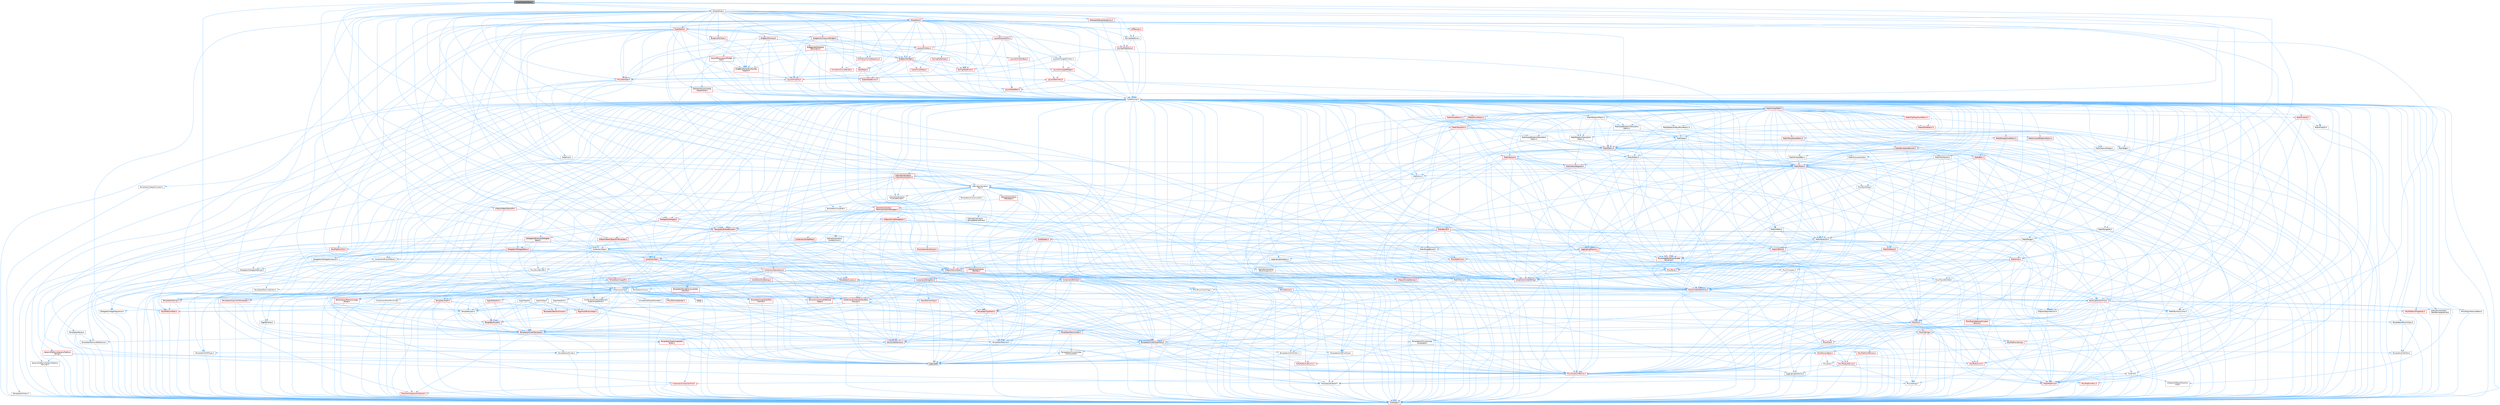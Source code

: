 digraph "SGraphNodeK2Base.h"
{
 // INTERACTIVE_SVG=YES
 // LATEX_PDF_SIZE
  bgcolor="transparent";
  edge [fontname=Helvetica,fontsize=10,labelfontname=Helvetica,labelfontsize=10];
  node [fontname=Helvetica,fontsize=10,shape=box,height=0.2,width=0.4];
  Node1 [id="Node000001",label="SGraphNodeK2Base.h",height=0.2,width=0.4,color="gray40", fillcolor="grey60", style="filled", fontcolor="black",tooltip=" "];
  Node1 -> Node2 [id="edge1_Node000001_Node000002",color="steelblue1",style="solid",tooltip=" "];
  Node2 [id="Node000002",label="Containers/Array.h",height=0.2,width=0.4,color="grey40", fillcolor="white", style="filled",URL="$df/dd0/Array_8h.html",tooltip=" "];
  Node2 -> Node3 [id="edge2_Node000002_Node000003",color="steelblue1",style="solid",tooltip=" "];
  Node3 [id="Node000003",label="CoreTypes.h",height=0.2,width=0.4,color="red", fillcolor="#FFF0F0", style="filled",URL="$dc/dec/CoreTypes_8h.html",tooltip=" "];
  Node2 -> Node17 [id="edge3_Node000002_Node000017",color="steelblue1",style="solid",tooltip=" "];
  Node17 [id="Node000017",label="Misc/AssertionMacros.h",height=0.2,width=0.4,color="red", fillcolor="#FFF0F0", style="filled",URL="$d0/dfa/AssertionMacros_8h.html",tooltip=" "];
  Node17 -> Node3 [id="edge4_Node000017_Node000003",color="steelblue1",style="solid",tooltip=" "];
  Node17 -> Node18 [id="edge5_Node000017_Node000018",color="steelblue1",style="solid",tooltip=" "];
  Node18 [id="Node000018",label="HAL/PlatformMisc.h",height=0.2,width=0.4,color="red", fillcolor="#FFF0F0", style="filled",URL="$d0/df5/PlatformMisc_8h.html",tooltip=" "];
  Node18 -> Node3 [id="edge6_Node000018_Node000003",color="steelblue1",style="solid",tooltip=" "];
  Node17 -> Node54 [id="edge7_Node000017_Node000054",color="steelblue1",style="solid",tooltip=" "];
  Node54 [id="Node000054",label="Templates/EnableIf.h",height=0.2,width=0.4,color="grey40", fillcolor="white", style="filled",URL="$d7/d60/EnableIf_8h.html",tooltip=" "];
  Node54 -> Node3 [id="edge8_Node000054_Node000003",color="steelblue1",style="solid",tooltip=" "];
  Node17 -> Node60 [id="edge9_Node000017_Node000060",color="steelblue1",style="solid",tooltip=" "];
  Node60 [id="Node000060",label="Misc/VarArgs.h",height=0.2,width=0.4,color="grey40", fillcolor="white", style="filled",URL="$d5/d6f/VarArgs_8h.html",tooltip=" "];
  Node60 -> Node3 [id="edge10_Node000060_Node000003",color="steelblue1",style="solid",tooltip=" "];
  Node2 -> Node68 [id="edge11_Node000002_Node000068",color="steelblue1",style="solid",tooltip=" "];
  Node68 [id="Node000068",label="Misc/IntrusiveUnsetOptional\lState.h",height=0.2,width=0.4,color="red", fillcolor="#FFF0F0", style="filled",URL="$d2/d0a/IntrusiveUnsetOptionalState_8h.html",tooltip=" "];
  Node2 -> Node70 [id="edge12_Node000002_Node000070",color="steelblue1",style="solid",tooltip=" "];
  Node70 [id="Node000070",label="Misc/ReverseIterate.h",height=0.2,width=0.4,color="red", fillcolor="#FFF0F0", style="filled",URL="$db/de3/ReverseIterate_8h.html",tooltip=" "];
  Node2 -> Node72 [id="edge13_Node000002_Node000072",color="steelblue1",style="solid",tooltip=" "];
  Node72 [id="Node000072",label="HAL/UnrealMemory.h",height=0.2,width=0.4,color="red", fillcolor="#FFF0F0", style="filled",URL="$d9/d96/UnrealMemory_8h.html",tooltip=" "];
  Node72 -> Node3 [id="edge14_Node000072_Node000003",color="steelblue1",style="solid",tooltip=" "];
  Node72 -> Node76 [id="edge15_Node000072_Node000076",color="steelblue1",style="solid",tooltip=" "];
  Node76 [id="Node000076",label="HAL/MemoryBase.h",height=0.2,width=0.4,color="red", fillcolor="#FFF0F0", style="filled",URL="$d6/d9f/MemoryBase_8h.html",tooltip=" "];
  Node76 -> Node3 [id="edge16_Node000076_Node000003",color="steelblue1",style="solid",tooltip=" "];
  Node76 -> Node47 [id="edge17_Node000076_Node000047",color="steelblue1",style="solid",tooltip=" "];
  Node47 [id="Node000047",label="HAL/PlatformAtomics.h",height=0.2,width=0.4,color="red", fillcolor="#FFF0F0", style="filled",URL="$d3/d36/PlatformAtomics_8h.html",tooltip=" "];
  Node47 -> Node3 [id="edge18_Node000047_Node000003",color="steelblue1",style="solid",tooltip=" "];
  Node76 -> Node30 [id="edge19_Node000076_Node000030",color="steelblue1",style="solid",tooltip=" "];
  Node30 [id="Node000030",label="HAL/PlatformCrt.h",height=0.2,width=0.4,color="red", fillcolor="#FFF0F0", style="filled",URL="$d8/d75/PlatformCrt_8h.html",tooltip=" "];
  Node76 -> Node77 [id="edge20_Node000076_Node000077",color="steelblue1",style="solid",tooltip=" "];
  Node77 [id="Node000077",label="Misc/Exec.h",height=0.2,width=0.4,color="grey40", fillcolor="white", style="filled",URL="$de/ddb/Exec_8h.html",tooltip=" "];
  Node77 -> Node3 [id="edge21_Node000077_Node000003",color="steelblue1",style="solid",tooltip=" "];
  Node77 -> Node17 [id="edge22_Node000077_Node000017",color="steelblue1",style="solid",tooltip=" "];
  Node76 -> Node78 [id="edge23_Node000076_Node000078",color="steelblue1",style="solid",tooltip=" "];
  Node78 [id="Node000078",label="Misc/OutputDevice.h",height=0.2,width=0.4,color="red", fillcolor="#FFF0F0", style="filled",URL="$d7/d32/OutputDevice_8h.html",tooltip=" "];
  Node78 -> Node25 [id="edge24_Node000078_Node000025",color="steelblue1",style="solid",tooltip=" "];
  Node25 [id="Node000025",label="CoreFwd.h",height=0.2,width=0.4,color="grey40", fillcolor="white", style="filled",URL="$d1/d1e/CoreFwd_8h.html",tooltip=" "];
  Node25 -> Node3 [id="edge25_Node000025_Node000003",color="steelblue1",style="solid",tooltip=" "];
  Node25 -> Node26 [id="edge26_Node000025_Node000026",color="steelblue1",style="solid",tooltip=" "];
  Node26 [id="Node000026",label="Containers/ContainersFwd.h",height=0.2,width=0.4,color="red", fillcolor="#FFF0F0", style="filled",URL="$d4/d0a/ContainersFwd_8h.html",tooltip=" "];
  Node26 -> Node3 [id="edge27_Node000026_Node000003",color="steelblue1",style="solid",tooltip=" "];
  Node26 -> Node23 [id="edge28_Node000026_Node000023",color="steelblue1",style="solid",tooltip=" "];
  Node23 [id="Node000023",label="Traits/IsContiguousContainer.h",height=0.2,width=0.4,color="red", fillcolor="#FFF0F0", style="filled",URL="$d5/d3c/IsContiguousContainer_8h.html",tooltip=" "];
  Node23 -> Node3 [id="edge29_Node000023_Node000003",color="steelblue1",style="solid",tooltip=" "];
  Node25 -> Node27 [id="edge30_Node000025_Node000027",color="steelblue1",style="solid",tooltip=" "];
  Node27 [id="Node000027",label="Math/MathFwd.h",height=0.2,width=0.4,color="red", fillcolor="#FFF0F0", style="filled",URL="$d2/d10/MathFwd_8h.html",tooltip=" "];
  Node25 -> Node28 [id="edge31_Node000025_Node000028",color="steelblue1",style="solid",tooltip=" "];
  Node28 [id="Node000028",label="UObject/UObjectHierarchy\lFwd.h",height=0.2,width=0.4,color="grey40", fillcolor="white", style="filled",URL="$d3/d13/UObjectHierarchyFwd_8h.html",tooltip=" "];
  Node78 -> Node3 [id="edge32_Node000078_Node000003",color="steelblue1",style="solid",tooltip=" "];
  Node78 -> Node79 [id="edge33_Node000078_Node000079",color="steelblue1",style="solid",tooltip=" "];
  Node79 [id="Node000079",label="Logging/LogVerbosity.h",height=0.2,width=0.4,color="grey40", fillcolor="white", style="filled",URL="$d2/d8f/LogVerbosity_8h.html",tooltip=" "];
  Node79 -> Node3 [id="edge34_Node000079_Node000003",color="steelblue1",style="solid",tooltip=" "];
  Node78 -> Node60 [id="edge35_Node000078_Node000060",color="steelblue1",style="solid",tooltip=" "];
  Node72 -> Node89 [id="edge36_Node000072_Node000089",color="steelblue1",style="solid",tooltip=" "];
  Node89 [id="Node000089",label="HAL/PlatformMemory.h",height=0.2,width=0.4,color="red", fillcolor="#FFF0F0", style="filled",URL="$de/d68/PlatformMemory_8h.html",tooltip=" "];
  Node89 -> Node3 [id="edge37_Node000089_Node000003",color="steelblue1",style="solid",tooltip=" "];
  Node72 -> Node92 [id="edge38_Node000072_Node000092",color="steelblue1",style="solid",tooltip=" "];
  Node92 [id="Node000092",label="Templates/IsPointer.h",height=0.2,width=0.4,color="grey40", fillcolor="white", style="filled",URL="$d7/d05/IsPointer_8h.html",tooltip=" "];
  Node92 -> Node3 [id="edge39_Node000092_Node000003",color="steelblue1",style="solid",tooltip=" "];
  Node2 -> Node93 [id="edge40_Node000002_Node000093",color="steelblue1",style="solid",tooltip=" "];
  Node93 [id="Node000093",label="Templates/UnrealTypeTraits.h",height=0.2,width=0.4,color="red", fillcolor="#FFF0F0", style="filled",URL="$d2/d2d/UnrealTypeTraits_8h.html",tooltip=" "];
  Node93 -> Node3 [id="edge41_Node000093_Node000003",color="steelblue1",style="solid",tooltip=" "];
  Node93 -> Node92 [id="edge42_Node000093_Node000092",color="steelblue1",style="solid",tooltip=" "];
  Node93 -> Node17 [id="edge43_Node000093_Node000017",color="steelblue1",style="solid",tooltip=" "];
  Node93 -> Node85 [id="edge44_Node000093_Node000085",color="steelblue1",style="solid",tooltip=" "];
  Node85 [id="Node000085",label="Templates/AndOrNot.h",height=0.2,width=0.4,color="grey40", fillcolor="white", style="filled",URL="$db/d0a/AndOrNot_8h.html",tooltip=" "];
  Node85 -> Node3 [id="edge45_Node000085_Node000003",color="steelblue1",style="solid",tooltip=" "];
  Node93 -> Node54 [id="edge46_Node000093_Node000054",color="steelblue1",style="solid",tooltip=" "];
  Node93 -> Node94 [id="edge47_Node000093_Node000094",color="steelblue1",style="solid",tooltip=" "];
  Node94 [id="Node000094",label="Templates/IsArithmetic.h",height=0.2,width=0.4,color="grey40", fillcolor="white", style="filled",URL="$d2/d5d/IsArithmetic_8h.html",tooltip=" "];
  Node94 -> Node3 [id="edge48_Node000094_Node000003",color="steelblue1",style="solid",tooltip=" "];
  Node93 -> Node96 [id="edge49_Node000093_Node000096",color="steelblue1",style="solid",tooltip=" "];
  Node96 [id="Node000096",label="Templates/IsPODType.h",height=0.2,width=0.4,color="grey40", fillcolor="white", style="filled",URL="$d7/db1/IsPODType_8h.html",tooltip=" "];
  Node96 -> Node3 [id="edge50_Node000096_Node000003",color="steelblue1",style="solid",tooltip=" "];
  Node93 -> Node97 [id="edge51_Node000093_Node000097",color="steelblue1",style="solid",tooltip=" "];
  Node97 [id="Node000097",label="Templates/IsUECoreType.h",height=0.2,width=0.4,color="grey40", fillcolor="white", style="filled",URL="$d1/db8/IsUECoreType_8h.html",tooltip=" "];
  Node97 -> Node3 [id="edge52_Node000097_Node000003",color="steelblue1",style="solid",tooltip=" "];
  Node97 -> Node7 [id="edge53_Node000097_Node000007",color="steelblue1",style="solid",tooltip=" "];
  Node7 [id="Node000007",label="type_traits",height=0.2,width=0.4,color="grey60", fillcolor="#E0E0E0", style="filled",tooltip=" "];
  Node93 -> Node86 [id="edge54_Node000093_Node000086",color="steelblue1",style="solid",tooltip=" "];
  Node86 [id="Node000086",label="Templates/IsTriviallyCopy\lConstructible.h",height=0.2,width=0.4,color="grey40", fillcolor="white", style="filled",URL="$d3/d78/IsTriviallyCopyConstructible_8h.html",tooltip=" "];
  Node86 -> Node3 [id="edge55_Node000086_Node000003",color="steelblue1",style="solid",tooltip=" "];
  Node86 -> Node7 [id="edge56_Node000086_Node000007",color="steelblue1",style="solid",tooltip=" "];
  Node2 -> Node98 [id="edge57_Node000002_Node000098",color="steelblue1",style="solid",tooltip=" "];
  Node98 [id="Node000098",label="Templates/UnrealTemplate.h",height=0.2,width=0.4,color="red", fillcolor="#FFF0F0", style="filled",URL="$d4/d24/UnrealTemplate_8h.html",tooltip=" "];
  Node98 -> Node3 [id="edge58_Node000098_Node000003",color="steelblue1",style="solid",tooltip=" "];
  Node98 -> Node92 [id="edge59_Node000098_Node000092",color="steelblue1",style="solid",tooltip=" "];
  Node98 -> Node72 [id="edge60_Node000098_Node000072",color="steelblue1",style="solid",tooltip=" "];
  Node98 -> Node93 [id="edge61_Node000098_Node000093",color="steelblue1",style="solid",tooltip=" "];
  Node98 -> Node101 [id="edge62_Node000098_Node000101",color="steelblue1",style="solid",tooltip=" "];
  Node101 [id="Node000101",label="Templates/RemoveReference.h",height=0.2,width=0.4,color="grey40", fillcolor="white", style="filled",URL="$da/dbe/RemoveReference_8h.html",tooltip=" "];
  Node101 -> Node3 [id="edge63_Node000101_Node000003",color="steelblue1",style="solid",tooltip=" "];
  Node98 -> Node62 [id="edge64_Node000098_Node000062",color="steelblue1",style="solid",tooltip=" "];
  Node62 [id="Node000062",label="Templates/Requires.h",height=0.2,width=0.4,color="grey40", fillcolor="white", style="filled",URL="$dc/d96/Requires_8h.html",tooltip=" "];
  Node62 -> Node54 [id="edge65_Node000062_Node000054",color="steelblue1",style="solid",tooltip=" "];
  Node62 -> Node7 [id="edge66_Node000062_Node000007",color="steelblue1",style="solid",tooltip=" "];
  Node98 -> Node102 [id="edge67_Node000098_Node000102",color="steelblue1",style="solid",tooltip=" "];
  Node102 [id="Node000102",label="Templates/TypeCompatible\lBytes.h",height=0.2,width=0.4,color="red", fillcolor="#FFF0F0", style="filled",URL="$df/d0a/TypeCompatibleBytes_8h.html",tooltip=" "];
  Node102 -> Node3 [id="edge68_Node000102_Node000003",color="steelblue1",style="solid",tooltip=" "];
  Node102 -> Node7 [id="edge69_Node000102_Node000007",color="steelblue1",style="solid",tooltip=" "];
  Node98 -> Node23 [id="edge70_Node000098_Node000023",color="steelblue1",style="solid",tooltip=" "];
  Node98 -> Node7 [id="edge71_Node000098_Node000007",color="steelblue1",style="solid",tooltip=" "];
  Node2 -> Node104 [id="edge72_Node000002_Node000104",color="steelblue1",style="solid",tooltip=" "];
  Node104 [id="Node000104",label="Containers/AllowShrinking.h",height=0.2,width=0.4,color="grey40", fillcolor="white", style="filled",URL="$d7/d1a/AllowShrinking_8h.html",tooltip=" "];
  Node104 -> Node3 [id="edge73_Node000104_Node000003",color="steelblue1",style="solid",tooltip=" "];
  Node2 -> Node105 [id="edge74_Node000002_Node000105",color="steelblue1",style="solid",tooltip=" "];
  Node105 [id="Node000105",label="Containers/ContainerAllocation\lPolicies.h",height=0.2,width=0.4,color="red", fillcolor="#FFF0F0", style="filled",URL="$d7/dff/ContainerAllocationPolicies_8h.html",tooltip=" "];
  Node105 -> Node3 [id="edge75_Node000105_Node000003",color="steelblue1",style="solid",tooltip=" "];
  Node105 -> Node105 [id="edge76_Node000105_Node000105",color="steelblue1",style="solid",tooltip=" "];
  Node105 -> Node107 [id="edge77_Node000105_Node000107",color="steelblue1",style="solid",tooltip=" "];
  Node107 [id="Node000107",label="HAL/PlatformMath.h",height=0.2,width=0.4,color="red", fillcolor="#FFF0F0", style="filled",URL="$dc/d53/PlatformMath_8h.html",tooltip=" "];
  Node107 -> Node3 [id="edge78_Node000107_Node000003",color="steelblue1",style="solid",tooltip=" "];
  Node105 -> Node72 [id="edge79_Node000105_Node000072",color="steelblue1",style="solid",tooltip=" "];
  Node105 -> Node40 [id="edge80_Node000105_Node000040",color="steelblue1",style="solid",tooltip=" "];
  Node40 [id="Node000040",label="Math/NumericLimits.h",height=0.2,width=0.4,color="grey40", fillcolor="white", style="filled",URL="$df/d1b/NumericLimits_8h.html",tooltip=" "];
  Node40 -> Node3 [id="edge81_Node000040_Node000003",color="steelblue1",style="solid",tooltip=" "];
  Node105 -> Node17 [id="edge82_Node000105_Node000017",color="steelblue1",style="solid",tooltip=" "];
  Node105 -> Node116 [id="edge83_Node000105_Node000116",color="steelblue1",style="solid",tooltip=" "];
  Node116 [id="Node000116",label="Templates/MemoryOps.h",height=0.2,width=0.4,color="red", fillcolor="#FFF0F0", style="filled",URL="$db/dea/MemoryOps_8h.html",tooltip=" "];
  Node116 -> Node3 [id="edge84_Node000116_Node000003",color="steelblue1",style="solid",tooltip=" "];
  Node116 -> Node72 [id="edge85_Node000116_Node000072",color="steelblue1",style="solid",tooltip=" "];
  Node116 -> Node87 [id="edge86_Node000116_Node000087",color="steelblue1",style="solid",tooltip=" "];
  Node87 [id="Node000087",label="Templates/IsTriviallyCopy\lAssignable.h",height=0.2,width=0.4,color="grey40", fillcolor="white", style="filled",URL="$d2/df2/IsTriviallyCopyAssignable_8h.html",tooltip=" "];
  Node87 -> Node3 [id="edge87_Node000087_Node000003",color="steelblue1",style="solid",tooltip=" "];
  Node87 -> Node7 [id="edge88_Node000087_Node000007",color="steelblue1",style="solid",tooltip=" "];
  Node116 -> Node86 [id="edge89_Node000116_Node000086",color="steelblue1",style="solid",tooltip=" "];
  Node116 -> Node62 [id="edge90_Node000116_Node000062",color="steelblue1",style="solid",tooltip=" "];
  Node116 -> Node93 [id="edge91_Node000116_Node000093",color="steelblue1",style="solid",tooltip=" "];
  Node116 -> Node7 [id="edge92_Node000116_Node000007",color="steelblue1",style="solid",tooltip=" "];
  Node105 -> Node102 [id="edge93_Node000105_Node000102",color="steelblue1",style="solid",tooltip=" "];
  Node105 -> Node7 [id="edge94_Node000105_Node000007",color="steelblue1",style="solid",tooltip=" "];
  Node2 -> Node117 [id="edge95_Node000002_Node000117",color="steelblue1",style="solid",tooltip=" "];
  Node117 [id="Node000117",label="Containers/ContainerElement\lTypeCompatibility.h",height=0.2,width=0.4,color="grey40", fillcolor="white", style="filled",URL="$df/ddf/ContainerElementTypeCompatibility_8h.html",tooltip=" "];
  Node117 -> Node3 [id="edge96_Node000117_Node000003",color="steelblue1",style="solid",tooltip=" "];
  Node117 -> Node93 [id="edge97_Node000117_Node000093",color="steelblue1",style="solid",tooltip=" "];
  Node2 -> Node118 [id="edge98_Node000002_Node000118",color="steelblue1",style="solid",tooltip=" "];
  Node118 [id="Node000118",label="Serialization/Archive.h",height=0.2,width=0.4,color="red", fillcolor="#FFF0F0", style="filled",URL="$d7/d3b/Archive_8h.html",tooltip=" "];
  Node118 -> Node25 [id="edge99_Node000118_Node000025",color="steelblue1",style="solid",tooltip=" "];
  Node118 -> Node3 [id="edge100_Node000118_Node000003",color="steelblue1",style="solid",tooltip=" "];
  Node118 -> Node119 [id="edge101_Node000118_Node000119",color="steelblue1",style="solid",tooltip=" "];
  Node119 [id="Node000119",label="HAL/PlatformProperties.h",height=0.2,width=0.4,color="red", fillcolor="#FFF0F0", style="filled",URL="$d9/db0/PlatformProperties_8h.html",tooltip=" "];
  Node119 -> Node3 [id="edge102_Node000119_Node000003",color="steelblue1",style="solid",tooltip=" "];
  Node118 -> Node122 [id="edge103_Node000118_Node000122",color="steelblue1",style="solid",tooltip=" "];
  Node122 [id="Node000122",label="Internationalization\l/TextNamespaceFwd.h",height=0.2,width=0.4,color="grey40", fillcolor="white", style="filled",URL="$d8/d97/TextNamespaceFwd_8h.html",tooltip=" "];
  Node122 -> Node3 [id="edge104_Node000122_Node000003",color="steelblue1",style="solid",tooltip=" "];
  Node118 -> Node27 [id="edge105_Node000118_Node000027",color="steelblue1",style="solid",tooltip=" "];
  Node118 -> Node17 [id="edge106_Node000118_Node000017",color="steelblue1",style="solid",tooltip=" "];
  Node118 -> Node123 [id="edge107_Node000118_Node000123",color="steelblue1",style="solid",tooltip=" "];
  Node123 [id="Node000123",label="Misc/EngineVersionBase.h",height=0.2,width=0.4,color="grey40", fillcolor="white", style="filled",URL="$d5/d2b/EngineVersionBase_8h.html",tooltip=" "];
  Node123 -> Node3 [id="edge108_Node000123_Node000003",color="steelblue1",style="solid",tooltip=" "];
  Node118 -> Node60 [id="edge109_Node000118_Node000060",color="steelblue1",style="solid",tooltip=" "];
  Node118 -> Node54 [id="edge110_Node000118_Node000054",color="steelblue1",style="solid",tooltip=" "];
  Node118 -> Node126 [id="edge111_Node000118_Node000126",color="steelblue1",style="solid",tooltip=" "];
  Node126 [id="Node000126",label="Templates/IsEnumClass.h",height=0.2,width=0.4,color="grey40", fillcolor="white", style="filled",URL="$d7/d15/IsEnumClass_8h.html",tooltip=" "];
  Node126 -> Node3 [id="edge112_Node000126_Node000003",color="steelblue1",style="solid",tooltip=" "];
  Node126 -> Node85 [id="edge113_Node000126_Node000085",color="steelblue1",style="solid",tooltip=" "];
  Node118 -> Node98 [id="edge114_Node000118_Node000098",color="steelblue1",style="solid",tooltip=" "];
  Node118 -> Node127 [id="edge115_Node000118_Node000127",color="steelblue1",style="solid",tooltip=" "];
  Node127 [id="Node000127",label="UObject/ObjectVersion.h",height=0.2,width=0.4,color="grey40", fillcolor="white", style="filled",URL="$da/d63/ObjectVersion_8h.html",tooltip=" "];
  Node127 -> Node3 [id="edge116_Node000127_Node000003",color="steelblue1",style="solid",tooltip=" "];
  Node2 -> Node128 [id="edge117_Node000002_Node000128",color="steelblue1",style="solid",tooltip=" "];
  Node128 [id="Node000128",label="Serialization/MemoryImage\lWriter.h",height=0.2,width=0.4,color="red", fillcolor="#FFF0F0", style="filled",URL="$d0/d08/MemoryImageWriter_8h.html",tooltip=" "];
  Node128 -> Node3 [id="edge118_Node000128_Node000003",color="steelblue1",style="solid",tooltip=" "];
  Node2 -> Node142 [id="edge119_Node000002_Node000142",color="steelblue1",style="solid",tooltip=" "];
  Node142 [id="Node000142",label="Algo/Heapify.h",height=0.2,width=0.4,color="grey40", fillcolor="white", style="filled",URL="$d0/d2a/Heapify_8h.html",tooltip=" "];
  Node142 -> Node143 [id="edge120_Node000142_Node000143",color="steelblue1",style="solid",tooltip=" "];
  Node143 [id="Node000143",label="Algo/Impl/BinaryHeap.h",height=0.2,width=0.4,color="red", fillcolor="#FFF0F0", style="filled",URL="$d7/da3/Algo_2Impl_2BinaryHeap_8h.html",tooltip=" "];
  Node143 -> Node144 [id="edge121_Node000143_Node000144",color="steelblue1",style="solid",tooltip=" "];
  Node144 [id="Node000144",label="Templates/Invoke.h",height=0.2,width=0.4,color="red", fillcolor="#FFF0F0", style="filled",URL="$d7/deb/Invoke_8h.html",tooltip=" "];
  Node144 -> Node3 [id="edge122_Node000144_Node000003",color="steelblue1",style="solid",tooltip=" "];
  Node144 -> Node98 [id="edge123_Node000144_Node000098",color="steelblue1",style="solid",tooltip=" "];
  Node144 -> Node7 [id="edge124_Node000144_Node000007",color="steelblue1",style="solid",tooltip=" "];
  Node143 -> Node7 [id="edge125_Node000143_Node000007",color="steelblue1",style="solid",tooltip=" "];
  Node142 -> Node148 [id="edge126_Node000142_Node000148",color="steelblue1",style="solid",tooltip=" "];
  Node148 [id="Node000148",label="Templates/IdentityFunctor.h",height=0.2,width=0.4,color="red", fillcolor="#FFF0F0", style="filled",URL="$d7/d2e/IdentityFunctor_8h.html",tooltip=" "];
  Node142 -> Node144 [id="edge127_Node000142_Node000144",color="steelblue1",style="solid",tooltip=" "];
  Node142 -> Node149 [id="edge128_Node000142_Node000149",color="steelblue1",style="solid",tooltip=" "];
  Node149 [id="Node000149",label="Templates/Less.h",height=0.2,width=0.4,color="grey40", fillcolor="white", style="filled",URL="$de/dc8/Less_8h.html",tooltip=" "];
  Node149 -> Node3 [id="edge129_Node000149_Node000003",color="steelblue1",style="solid",tooltip=" "];
  Node149 -> Node98 [id="edge130_Node000149_Node000098",color="steelblue1",style="solid",tooltip=" "];
  Node142 -> Node98 [id="edge131_Node000142_Node000098",color="steelblue1",style="solid",tooltip=" "];
  Node2 -> Node150 [id="edge132_Node000002_Node000150",color="steelblue1",style="solid",tooltip=" "];
  Node150 [id="Node000150",label="Algo/HeapSort.h",height=0.2,width=0.4,color="grey40", fillcolor="white", style="filled",URL="$d3/d92/HeapSort_8h.html",tooltip=" "];
  Node150 -> Node143 [id="edge133_Node000150_Node000143",color="steelblue1",style="solid",tooltip=" "];
  Node150 -> Node148 [id="edge134_Node000150_Node000148",color="steelblue1",style="solid",tooltip=" "];
  Node150 -> Node149 [id="edge135_Node000150_Node000149",color="steelblue1",style="solid",tooltip=" "];
  Node150 -> Node98 [id="edge136_Node000150_Node000098",color="steelblue1",style="solid",tooltip=" "];
  Node2 -> Node151 [id="edge137_Node000002_Node000151",color="steelblue1",style="solid",tooltip=" "];
  Node151 [id="Node000151",label="Algo/IsHeap.h",height=0.2,width=0.4,color="grey40", fillcolor="white", style="filled",URL="$de/d32/IsHeap_8h.html",tooltip=" "];
  Node151 -> Node143 [id="edge138_Node000151_Node000143",color="steelblue1",style="solid",tooltip=" "];
  Node151 -> Node148 [id="edge139_Node000151_Node000148",color="steelblue1",style="solid",tooltip=" "];
  Node151 -> Node144 [id="edge140_Node000151_Node000144",color="steelblue1",style="solid",tooltip=" "];
  Node151 -> Node149 [id="edge141_Node000151_Node000149",color="steelblue1",style="solid",tooltip=" "];
  Node151 -> Node98 [id="edge142_Node000151_Node000098",color="steelblue1",style="solid",tooltip=" "];
  Node2 -> Node143 [id="edge143_Node000002_Node000143",color="steelblue1",style="solid",tooltip=" "];
  Node2 -> Node152 [id="edge144_Node000002_Node000152",color="steelblue1",style="solid",tooltip=" "];
  Node152 [id="Node000152",label="Algo/StableSort.h",height=0.2,width=0.4,color="red", fillcolor="#FFF0F0", style="filled",URL="$d7/d3c/StableSort_8h.html",tooltip=" "];
  Node152 -> Node148 [id="edge145_Node000152_Node000148",color="steelblue1",style="solid",tooltip=" "];
  Node152 -> Node144 [id="edge146_Node000152_Node000144",color="steelblue1",style="solid",tooltip=" "];
  Node152 -> Node149 [id="edge147_Node000152_Node000149",color="steelblue1",style="solid",tooltip=" "];
  Node152 -> Node98 [id="edge148_Node000152_Node000098",color="steelblue1",style="solid",tooltip=" "];
  Node2 -> Node155 [id="edge149_Node000002_Node000155",color="steelblue1",style="solid",tooltip=" "];
  Node155 [id="Node000155",label="Concepts/GetTypeHashable.h",height=0.2,width=0.4,color="grey40", fillcolor="white", style="filled",URL="$d3/da2/GetTypeHashable_8h.html",tooltip=" "];
  Node155 -> Node3 [id="edge150_Node000155_Node000003",color="steelblue1",style="solid",tooltip=" "];
  Node155 -> Node133 [id="edge151_Node000155_Node000133",color="steelblue1",style="solid",tooltip=" "];
  Node133 [id="Node000133",label="Templates/TypeHash.h",height=0.2,width=0.4,color="red", fillcolor="#FFF0F0", style="filled",URL="$d1/d62/TypeHash_8h.html",tooltip=" "];
  Node133 -> Node3 [id="edge152_Node000133_Node000003",color="steelblue1",style="solid",tooltip=" "];
  Node133 -> Node62 [id="edge153_Node000133_Node000062",color="steelblue1",style="solid",tooltip=" "];
  Node133 -> Node134 [id="edge154_Node000133_Node000134",color="steelblue1",style="solid",tooltip=" "];
  Node134 [id="Node000134",label="Misc/Crc.h",height=0.2,width=0.4,color="red", fillcolor="#FFF0F0", style="filled",URL="$d4/dd2/Crc_8h.html",tooltip=" "];
  Node134 -> Node3 [id="edge155_Node000134_Node000003",color="steelblue1",style="solid",tooltip=" "];
  Node134 -> Node74 [id="edge156_Node000134_Node000074",color="steelblue1",style="solid",tooltip=" "];
  Node74 [id="Node000074",label="HAL/PlatformString.h",height=0.2,width=0.4,color="red", fillcolor="#FFF0F0", style="filled",URL="$db/db5/PlatformString_8h.html",tooltip=" "];
  Node74 -> Node3 [id="edge157_Node000074_Node000003",color="steelblue1",style="solid",tooltip=" "];
  Node134 -> Node17 [id="edge158_Node000134_Node000017",color="steelblue1",style="solid",tooltip=" "];
  Node134 -> Node135 [id="edge159_Node000134_Node000135",color="steelblue1",style="solid",tooltip=" "];
  Node135 [id="Node000135",label="Misc/CString.h",height=0.2,width=0.4,color="red", fillcolor="#FFF0F0", style="filled",URL="$d2/d49/CString_8h.html",tooltip=" "];
  Node135 -> Node3 [id="edge160_Node000135_Node000003",color="steelblue1",style="solid",tooltip=" "];
  Node135 -> Node30 [id="edge161_Node000135_Node000030",color="steelblue1",style="solid",tooltip=" "];
  Node135 -> Node74 [id="edge162_Node000135_Node000074",color="steelblue1",style="solid",tooltip=" "];
  Node135 -> Node17 [id="edge163_Node000135_Node000017",color="steelblue1",style="solid",tooltip=" "];
  Node135 -> Node136 [id="edge164_Node000135_Node000136",color="steelblue1",style="solid",tooltip=" "];
  Node136 [id="Node000136",label="Misc/Char.h",height=0.2,width=0.4,color="red", fillcolor="#FFF0F0", style="filled",URL="$d0/d58/Char_8h.html",tooltip=" "];
  Node136 -> Node3 [id="edge165_Node000136_Node000003",color="steelblue1",style="solid",tooltip=" "];
  Node136 -> Node7 [id="edge166_Node000136_Node000007",color="steelblue1",style="solid",tooltip=" "];
  Node135 -> Node60 [id="edge167_Node000135_Node000060",color="steelblue1",style="solid",tooltip=" "];
  Node134 -> Node136 [id="edge168_Node000134_Node000136",color="steelblue1",style="solid",tooltip=" "];
  Node134 -> Node93 [id="edge169_Node000134_Node000093",color="steelblue1",style="solid",tooltip=" "];
  Node133 -> Node7 [id="edge170_Node000133_Node000007",color="steelblue1",style="solid",tooltip=" "];
  Node2 -> Node148 [id="edge171_Node000002_Node000148",color="steelblue1",style="solid",tooltip=" "];
  Node2 -> Node144 [id="edge172_Node000002_Node000144",color="steelblue1",style="solid",tooltip=" "];
  Node2 -> Node149 [id="edge173_Node000002_Node000149",color="steelblue1",style="solid",tooltip=" "];
  Node2 -> Node156 [id="edge174_Node000002_Node000156",color="steelblue1",style="solid",tooltip=" "];
  Node156 [id="Node000156",label="Templates/LosesQualifiers\lFromTo.h",height=0.2,width=0.4,color="red", fillcolor="#FFF0F0", style="filled",URL="$d2/db3/LosesQualifiersFromTo_8h.html",tooltip=" "];
  Node156 -> Node7 [id="edge175_Node000156_Node000007",color="steelblue1",style="solid",tooltip=" "];
  Node2 -> Node62 [id="edge176_Node000002_Node000062",color="steelblue1",style="solid",tooltip=" "];
  Node2 -> Node157 [id="edge177_Node000002_Node000157",color="steelblue1",style="solid",tooltip=" "];
  Node157 [id="Node000157",label="Templates/Sorting.h",height=0.2,width=0.4,color="red", fillcolor="#FFF0F0", style="filled",URL="$d3/d9e/Sorting_8h.html",tooltip=" "];
  Node157 -> Node3 [id="edge178_Node000157_Node000003",color="steelblue1",style="solid",tooltip=" "];
  Node157 -> Node107 [id="edge179_Node000157_Node000107",color="steelblue1",style="solid",tooltip=" "];
  Node157 -> Node149 [id="edge180_Node000157_Node000149",color="steelblue1",style="solid",tooltip=" "];
  Node2 -> Node161 [id="edge181_Node000002_Node000161",color="steelblue1",style="solid",tooltip=" "];
  Node161 [id="Node000161",label="Templates/AlignmentTemplates.h",height=0.2,width=0.4,color="red", fillcolor="#FFF0F0", style="filled",URL="$dd/d32/AlignmentTemplates_8h.html",tooltip=" "];
  Node161 -> Node3 [id="edge182_Node000161_Node000003",color="steelblue1",style="solid",tooltip=" "];
  Node161 -> Node92 [id="edge183_Node000161_Node000092",color="steelblue1",style="solid",tooltip=" "];
  Node2 -> Node21 [id="edge184_Node000002_Node000021",color="steelblue1",style="solid",tooltip=" "];
  Node21 [id="Node000021",label="Traits/ElementType.h",height=0.2,width=0.4,color="red", fillcolor="#FFF0F0", style="filled",URL="$d5/d4f/ElementType_8h.html",tooltip=" "];
  Node21 -> Node7 [id="edge185_Node000021_Node000007",color="steelblue1",style="solid",tooltip=" "];
  Node2 -> Node113 [id="edge186_Node000002_Node000113",color="steelblue1",style="solid",tooltip=" "];
  Node113 [id="Node000113",label="limits",height=0.2,width=0.4,color="grey60", fillcolor="#E0E0E0", style="filled",tooltip=" "];
  Node2 -> Node7 [id="edge187_Node000002_Node000007",color="steelblue1",style="solid",tooltip=" "];
  Node1 -> Node162 [id="edge188_Node000001_Node000162",color="steelblue1",style="solid",tooltip=" "];
  Node162 [id="Node000162",label="Containers/Map.h",height=0.2,width=0.4,color="grey40", fillcolor="white", style="filled",URL="$df/d79/Map_8h.html",tooltip=" "];
  Node162 -> Node3 [id="edge189_Node000162_Node000003",color="steelblue1",style="solid",tooltip=" "];
  Node162 -> Node163 [id="edge190_Node000162_Node000163",color="steelblue1",style="solid",tooltip=" "];
  Node163 [id="Node000163",label="Algo/Reverse.h",height=0.2,width=0.4,color="grey40", fillcolor="white", style="filled",URL="$d5/d93/Reverse_8h.html",tooltip=" "];
  Node163 -> Node3 [id="edge191_Node000163_Node000003",color="steelblue1",style="solid",tooltip=" "];
  Node163 -> Node98 [id="edge192_Node000163_Node000098",color="steelblue1",style="solid",tooltip=" "];
  Node162 -> Node117 [id="edge193_Node000162_Node000117",color="steelblue1",style="solid",tooltip=" "];
  Node162 -> Node164 [id="edge194_Node000162_Node000164",color="steelblue1",style="solid",tooltip=" "];
  Node164 [id="Node000164",label="Containers/Set.h",height=0.2,width=0.4,color="red", fillcolor="#FFF0F0", style="filled",URL="$d4/d45/Set_8h.html",tooltip=" "];
  Node164 -> Node105 [id="edge195_Node000164_Node000105",color="steelblue1",style="solid",tooltip=" "];
  Node164 -> Node117 [id="edge196_Node000164_Node000117",color="steelblue1",style="solid",tooltip=" "];
  Node164 -> Node166 [id="edge197_Node000164_Node000166",color="steelblue1",style="solid",tooltip=" "];
  Node166 [id="Node000166",label="Containers/SparseArray.h",height=0.2,width=0.4,color="red", fillcolor="#FFF0F0", style="filled",URL="$d5/dbf/SparseArray_8h.html",tooltip=" "];
  Node166 -> Node3 [id="edge198_Node000166_Node000003",color="steelblue1",style="solid",tooltip=" "];
  Node166 -> Node17 [id="edge199_Node000166_Node000017",color="steelblue1",style="solid",tooltip=" "];
  Node166 -> Node72 [id="edge200_Node000166_Node000072",color="steelblue1",style="solid",tooltip=" "];
  Node166 -> Node93 [id="edge201_Node000166_Node000093",color="steelblue1",style="solid",tooltip=" "];
  Node166 -> Node98 [id="edge202_Node000166_Node000098",color="steelblue1",style="solid",tooltip=" "];
  Node166 -> Node105 [id="edge203_Node000166_Node000105",color="steelblue1",style="solid",tooltip=" "];
  Node166 -> Node149 [id="edge204_Node000166_Node000149",color="steelblue1",style="solid",tooltip=" "];
  Node166 -> Node2 [id="edge205_Node000166_Node000002",color="steelblue1",style="solid",tooltip=" "];
  Node166 -> Node160 [id="edge206_Node000166_Node000160",color="steelblue1",style="solid",tooltip=" "];
  Node160 [id="Node000160",label="Math/UnrealMathUtility.h",height=0.2,width=0.4,color="red", fillcolor="#FFF0F0", style="filled",URL="$db/db8/UnrealMathUtility_8h.html",tooltip=" "];
  Node160 -> Node3 [id="edge207_Node000160_Node000003",color="steelblue1",style="solid",tooltip=" "];
  Node160 -> Node17 [id="edge208_Node000160_Node000017",color="steelblue1",style="solid",tooltip=" "];
  Node160 -> Node107 [id="edge209_Node000160_Node000107",color="steelblue1",style="solid",tooltip=" "];
  Node160 -> Node27 [id="edge210_Node000160_Node000027",color="steelblue1",style="solid",tooltip=" "];
  Node160 -> Node62 [id="edge211_Node000160_Node000062",color="steelblue1",style="solid",tooltip=" "];
  Node166 -> Node167 [id="edge212_Node000166_Node000167",color="steelblue1",style="solid",tooltip=" "];
  Node167 [id="Node000167",label="Containers/ScriptArray.h",height=0.2,width=0.4,color="red", fillcolor="#FFF0F0", style="filled",URL="$dc/daf/ScriptArray_8h.html",tooltip=" "];
  Node167 -> Node3 [id="edge213_Node000167_Node000003",color="steelblue1",style="solid",tooltip=" "];
  Node167 -> Node17 [id="edge214_Node000167_Node000017",color="steelblue1",style="solid",tooltip=" "];
  Node167 -> Node72 [id="edge215_Node000167_Node000072",color="steelblue1",style="solid",tooltip=" "];
  Node167 -> Node104 [id="edge216_Node000167_Node000104",color="steelblue1",style="solid",tooltip=" "];
  Node167 -> Node105 [id="edge217_Node000167_Node000105",color="steelblue1",style="solid",tooltip=" "];
  Node167 -> Node2 [id="edge218_Node000167_Node000002",color="steelblue1",style="solid",tooltip=" "];
  Node166 -> Node168 [id="edge219_Node000166_Node000168",color="steelblue1",style="solid",tooltip=" "];
  Node168 [id="Node000168",label="Containers/BitArray.h",height=0.2,width=0.4,color="red", fillcolor="#FFF0F0", style="filled",URL="$d1/de4/BitArray_8h.html",tooltip=" "];
  Node168 -> Node105 [id="edge220_Node000168_Node000105",color="steelblue1",style="solid",tooltip=" "];
  Node168 -> Node3 [id="edge221_Node000168_Node000003",color="steelblue1",style="solid",tooltip=" "];
  Node168 -> Node47 [id="edge222_Node000168_Node000047",color="steelblue1",style="solid",tooltip=" "];
  Node168 -> Node72 [id="edge223_Node000168_Node000072",color="steelblue1",style="solid",tooltip=" "];
  Node168 -> Node160 [id="edge224_Node000168_Node000160",color="steelblue1",style="solid",tooltip=" "];
  Node168 -> Node17 [id="edge225_Node000168_Node000017",color="steelblue1",style="solid",tooltip=" "];
  Node168 -> Node42 [id="edge226_Node000168_Node000042",color="steelblue1",style="solid",tooltip=" "];
  Node42 [id="Node000042",label="Misc/EnumClassFlags.h",height=0.2,width=0.4,color="grey40", fillcolor="white", style="filled",URL="$d8/de7/EnumClassFlags_8h.html",tooltip=" "];
  Node168 -> Node118 [id="edge227_Node000168_Node000118",color="steelblue1",style="solid",tooltip=" "];
  Node168 -> Node128 [id="edge228_Node000168_Node000128",color="steelblue1",style="solid",tooltip=" "];
  Node168 -> Node54 [id="edge229_Node000168_Node000054",color="steelblue1",style="solid",tooltip=" "];
  Node168 -> Node144 [id="edge230_Node000168_Node000144",color="steelblue1",style="solid",tooltip=" "];
  Node168 -> Node98 [id="edge231_Node000168_Node000098",color="steelblue1",style="solid",tooltip=" "];
  Node168 -> Node93 [id="edge232_Node000168_Node000093",color="steelblue1",style="solid",tooltip=" "];
  Node166 -> Node128 [id="edge233_Node000166_Node000128",color="steelblue1",style="solid",tooltip=" "];
  Node166 -> Node185 [id="edge234_Node000166_Node000185",color="steelblue1",style="solid",tooltip=" "];
  Node185 [id="Node000185",label="Containers/UnrealString.h",height=0.2,width=0.4,color="red", fillcolor="#FFF0F0", style="filled",URL="$d5/dba/UnrealString_8h.html",tooltip=" "];
  Node166 -> Node68 [id="edge235_Node000166_Node000068",color="steelblue1",style="solid",tooltip=" "];
  Node164 -> Node26 [id="edge236_Node000164_Node000026",color="steelblue1",style="solid",tooltip=" "];
  Node164 -> Node160 [id="edge237_Node000164_Node000160",color="steelblue1",style="solid",tooltip=" "];
  Node164 -> Node17 [id="edge238_Node000164_Node000017",color="steelblue1",style="solid",tooltip=" "];
  Node164 -> Node189 [id="edge239_Node000164_Node000189",color="steelblue1",style="solid",tooltip=" "];
  Node189 [id="Node000189",label="Misc/StructBuilder.h",height=0.2,width=0.4,color="grey40", fillcolor="white", style="filled",URL="$d9/db3/StructBuilder_8h.html",tooltip=" "];
  Node189 -> Node3 [id="edge240_Node000189_Node000003",color="steelblue1",style="solid",tooltip=" "];
  Node189 -> Node160 [id="edge241_Node000189_Node000160",color="steelblue1",style="solid",tooltip=" "];
  Node189 -> Node161 [id="edge242_Node000189_Node000161",color="steelblue1",style="solid",tooltip=" "];
  Node164 -> Node128 [id="edge243_Node000164_Node000128",color="steelblue1",style="solid",tooltip=" "];
  Node164 -> Node190 [id="edge244_Node000164_Node000190",color="steelblue1",style="solid",tooltip=" "];
  Node190 [id="Node000190",label="Templates/Function.h",height=0.2,width=0.4,color="red", fillcolor="#FFF0F0", style="filled",URL="$df/df5/Function_8h.html",tooltip=" "];
  Node190 -> Node3 [id="edge245_Node000190_Node000003",color="steelblue1",style="solid",tooltip=" "];
  Node190 -> Node17 [id="edge246_Node000190_Node000017",color="steelblue1",style="solid",tooltip=" "];
  Node190 -> Node68 [id="edge247_Node000190_Node000068",color="steelblue1",style="solid",tooltip=" "];
  Node190 -> Node72 [id="edge248_Node000190_Node000072",color="steelblue1",style="solid",tooltip=" "];
  Node190 -> Node93 [id="edge249_Node000190_Node000093",color="steelblue1",style="solid",tooltip=" "];
  Node190 -> Node144 [id="edge250_Node000190_Node000144",color="steelblue1",style="solid",tooltip=" "];
  Node190 -> Node98 [id="edge251_Node000190_Node000098",color="steelblue1",style="solid",tooltip=" "];
  Node190 -> Node62 [id="edge252_Node000190_Node000062",color="steelblue1",style="solid",tooltip=" "];
  Node190 -> Node160 [id="edge253_Node000190_Node000160",color="steelblue1",style="solid",tooltip=" "];
  Node190 -> Node7 [id="edge254_Node000190_Node000007",color="steelblue1",style="solid",tooltip=" "];
  Node164 -> Node157 [id="edge255_Node000164_Node000157",color="steelblue1",style="solid",tooltip=" "];
  Node164 -> Node133 [id="edge256_Node000164_Node000133",color="steelblue1",style="solid",tooltip=" "];
  Node164 -> Node98 [id="edge257_Node000164_Node000098",color="steelblue1",style="solid",tooltip=" "];
  Node164 -> Node7 [id="edge258_Node000164_Node000007",color="steelblue1",style="solid",tooltip=" "];
  Node162 -> Node185 [id="edge259_Node000162_Node000185",color="steelblue1",style="solid",tooltip=" "];
  Node162 -> Node17 [id="edge260_Node000162_Node000017",color="steelblue1",style="solid",tooltip=" "];
  Node162 -> Node189 [id="edge261_Node000162_Node000189",color="steelblue1",style="solid",tooltip=" "];
  Node162 -> Node190 [id="edge262_Node000162_Node000190",color="steelblue1",style="solid",tooltip=" "];
  Node162 -> Node157 [id="edge263_Node000162_Node000157",color="steelblue1",style="solid",tooltip=" "];
  Node162 -> Node193 [id="edge264_Node000162_Node000193",color="steelblue1",style="solid",tooltip=" "];
  Node193 [id="Node000193",label="Templates/Tuple.h",height=0.2,width=0.4,color="red", fillcolor="#FFF0F0", style="filled",URL="$d2/d4f/Tuple_8h.html",tooltip=" "];
  Node193 -> Node3 [id="edge265_Node000193_Node000003",color="steelblue1",style="solid",tooltip=" "];
  Node193 -> Node98 [id="edge266_Node000193_Node000098",color="steelblue1",style="solid",tooltip=" "];
  Node193 -> Node194 [id="edge267_Node000193_Node000194",color="steelblue1",style="solid",tooltip=" "];
  Node194 [id="Node000194",label="Delegates/IntegerSequence.h",height=0.2,width=0.4,color="grey40", fillcolor="white", style="filled",URL="$d2/dcc/IntegerSequence_8h.html",tooltip=" "];
  Node194 -> Node3 [id="edge268_Node000194_Node000003",color="steelblue1",style="solid",tooltip=" "];
  Node193 -> Node144 [id="edge269_Node000193_Node000144",color="steelblue1",style="solid",tooltip=" "];
  Node193 -> Node62 [id="edge270_Node000193_Node000062",color="steelblue1",style="solid",tooltip=" "];
  Node193 -> Node133 [id="edge271_Node000193_Node000133",color="steelblue1",style="solid",tooltip=" "];
  Node193 -> Node7 [id="edge272_Node000193_Node000007",color="steelblue1",style="solid",tooltip=" "];
  Node162 -> Node98 [id="edge273_Node000162_Node000098",color="steelblue1",style="solid",tooltip=" "];
  Node162 -> Node93 [id="edge274_Node000162_Node000093",color="steelblue1",style="solid",tooltip=" "];
  Node162 -> Node7 [id="edge275_Node000162_Node000007",color="steelblue1",style="solid",tooltip=" "];
  Node1 -> Node196 [id="edge276_Node000001_Node000196",color="steelblue1",style="solid",tooltip=" "];
  Node196 [id="Node000196",label="CoreMinimal.h",height=0.2,width=0.4,color="grey40", fillcolor="white", style="filled",URL="$d7/d67/CoreMinimal_8h.html",tooltip=" "];
  Node196 -> Node3 [id="edge277_Node000196_Node000003",color="steelblue1",style="solid",tooltip=" "];
  Node196 -> Node25 [id="edge278_Node000196_Node000025",color="steelblue1",style="solid",tooltip=" "];
  Node196 -> Node28 [id="edge279_Node000196_Node000028",color="steelblue1",style="solid",tooltip=" "];
  Node196 -> Node26 [id="edge280_Node000196_Node000026",color="steelblue1",style="solid",tooltip=" "];
  Node196 -> Node60 [id="edge281_Node000196_Node000060",color="steelblue1",style="solid",tooltip=" "];
  Node196 -> Node79 [id="edge282_Node000196_Node000079",color="steelblue1",style="solid",tooltip=" "];
  Node196 -> Node78 [id="edge283_Node000196_Node000078",color="steelblue1",style="solid",tooltip=" "];
  Node196 -> Node30 [id="edge284_Node000196_Node000030",color="steelblue1",style="solid",tooltip=" "];
  Node196 -> Node18 [id="edge285_Node000196_Node000018",color="steelblue1",style="solid",tooltip=" "];
  Node196 -> Node17 [id="edge286_Node000196_Node000017",color="steelblue1",style="solid",tooltip=" "];
  Node196 -> Node92 [id="edge287_Node000196_Node000092",color="steelblue1",style="solid",tooltip=" "];
  Node196 -> Node89 [id="edge288_Node000196_Node000089",color="steelblue1",style="solid",tooltip=" "];
  Node196 -> Node47 [id="edge289_Node000196_Node000047",color="steelblue1",style="solid",tooltip=" "];
  Node196 -> Node77 [id="edge290_Node000196_Node000077",color="steelblue1",style="solid",tooltip=" "];
  Node196 -> Node76 [id="edge291_Node000196_Node000076",color="steelblue1",style="solid",tooltip=" "];
  Node196 -> Node72 [id="edge292_Node000196_Node000072",color="steelblue1",style="solid",tooltip=" "];
  Node196 -> Node94 [id="edge293_Node000196_Node000094",color="steelblue1",style="solid",tooltip=" "];
  Node196 -> Node85 [id="edge294_Node000196_Node000085",color="steelblue1",style="solid",tooltip=" "];
  Node196 -> Node96 [id="edge295_Node000196_Node000096",color="steelblue1",style="solid",tooltip=" "];
  Node196 -> Node97 [id="edge296_Node000196_Node000097",color="steelblue1",style="solid",tooltip=" "];
  Node196 -> Node86 [id="edge297_Node000196_Node000086",color="steelblue1",style="solid",tooltip=" "];
  Node196 -> Node93 [id="edge298_Node000196_Node000093",color="steelblue1",style="solid",tooltip=" "];
  Node196 -> Node54 [id="edge299_Node000196_Node000054",color="steelblue1",style="solid",tooltip=" "];
  Node196 -> Node101 [id="edge300_Node000196_Node000101",color="steelblue1",style="solid",tooltip=" "];
  Node196 -> Node197 [id="edge301_Node000196_Node000197",color="steelblue1",style="solid",tooltip=" "];
  Node197 [id="Node000197",label="Templates/IntegralConstant.h",height=0.2,width=0.4,color="grey40", fillcolor="white", style="filled",URL="$db/d1b/IntegralConstant_8h.html",tooltip=" "];
  Node197 -> Node3 [id="edge302_Node000197_Node000003",color="steelblue1",style="solid",tooltip=" "];
  Node196 -> Node198 [id="edge303_Node000196_Node000198",color="steelblue1",style="solid",tooltip=" "];
  Node198 [id="Node000198",label="Templates/IsClass.h",height=0.2,width=0.4,color="grey40", fillcolor="white", style="filled",URL="$db/dcb/IsClass_8h.html",tooltip=" "];
  Node198 -> Node3 [id="edge304_Node000198_Node000003",color="steelblue1",style="solid",tooltip=" "];
  Node196 -> Node102 [id="edge305_Node000196_Node000102",color="steelblue1",style="solid",tooltip=" "];
  Node196 -> Node23 [id="edge306_Node000196_Node000023",color="steelblue1",style="solid",tooltip=" "];
  Node196 -> Node98 [id="edge307_Node000196_Node000098",color="steelblue1",style="solid",tooltip=" "];
  Node196 -> Node40 [id="edge308_Node000196_Node000040",color="steelblue1",style="solid",tooltip=" "];
  Node196 -> Node107 [id="edge309_Node000196_Node000107",color="steelblue1",style="solid",tooltip=" "];
  Node196 -> Node87 [id="edge310_Node000196_Node000087",color="steelblue1",style="solid",tooltip=" "];
  Node196 -> Node116 [id="edge311_Node000196_Node000116",color="steelblue1",style="solid",tooltip=" "];
  Node196 -> Node105 [id="edge312_Node000196_Node000105",color="steelblue1",style="solid",tooltip=" "];
  Node196 -> Node126 [id="edge313_Node000196_Node000126",color="steelblue1",style="solid",tooltip=" "];
  Node196 -> Node119 [id="edge314_Node000196_Node000119",color="steelblue1",style="solid",tooltip=" "];
  Node196 -> Node123 [id="edge315_Node000196_Node000123",color="steelblue1",style="solid",tooltip=" "];
  Node196 -> Node122 [id="edge316_Node000196_Node000122",color="steelblue1",style="solid",tooltip=" "];
  Node196 -> Node118 [id="edge317_Node000196_Node000118",color="steelblue1",style="solid",tooltip=" "];
  Node196 -> Node149 [id="edge318_Node000196_Node000149",color="steelblue1",style="solid",tooltip=" "];
  Node196 -> Node157 [id="edge319_Node000196_Node000157",color="steelblue1",style="solid",tooltip=" "];
  Node196 -> Node136 [id="edge320_Node000196_Node000136",color="steelblue1",style="solid",tooltip=" "];
  Node196 -> Node199 [id="edge321_Node000196_Node000199",color="steelblue1",style="solid",tooltip=" "];
  Node199 [id="Node000199",label="GenericPlatform/GenericPlatform\lStricmp.h",height=0.2,width=0.4,color="grey40", fillcolor="white", style="filled",URL="$d2/d86/GenericPlatformStricmp_8h.html",tooltip=" "];
  Node199 -> Node3 [id="edge322_Node000199_Node000003",color="steelblue1",style="solid",tooltip=" "];
  Node196 -> Node200 [id="edge323_Node000196_Node000200",color="steelblue1",style="solid",tooltip=" "];
  Node200 [id="Node000200",label="GenericPlatform/GenericPlatform\lString.h",height=0.2,width=0.4,color="red", fillcolor="#FFF0F0", style="filled",URL="$dd/d20/GenericPlatformString_8h.html",tooltip=" "];
  Node200 -> Node3 [id="edge324_Node000200_Node000003",color="steelblue1",style="solid",tooltip=" "];
  Node200 -> Node199 [id="edge325_Node000200_Node000199",color="steelblue1",style="solid",tooltip=" "];
  Node200 -> Node54 [id="edge326_Node000200_Node000054",color="steelblue1",style="solid",tooltip=" "];
  Node200 -> Node7 [id="edge327_Node000200_Node000007",color="steelblue1",style="solid",tooltip=" "];
  Node196 -> Node74 [id="edge328_Node000196_Node000074",color="steelblue1",style="solid",tooltip=" "];
  Node196 -> Node135 [id="edge329_Node000196_Node000135",color="steelblue1",style="solid",tooltip=" "];
  Node196 -> Node134 [id="edge330_Node000196_Node000134",color="steelblue1",style="solid",tooltip=" "];
  Node196 -> Node160 [id="edge331_Node000196_Node000160",color="steelblue1",style="solid",tooltip=" "];
  Node196 -> Node185 [id="edge332_Node000196_Node000185",color="steelblue1",style="solid",tooltip=" "];
  Node196 -> Node2 [id="edge333_Node000196_Node000002",color="steelblue1",style="solid",tooltip=" "];
  Node196 -> Node203 [id="edge334_Node000196_Node000203",color="steelblue1",style="solid",tooltip=" "];
  Node203 [id="Node000203",label="Misc/FrameNumber.h",height=0.2,width=0.4,color="grey40", fillcolor="white", style="filled",URL="$dd/dbd/FrameNumber_8h.html",tooltip=" "];
  Node203 -> Node3 [id="edge335_Node000203_Node000003",color="steelblue1",style="solid",tooltip=" "];
  Node203 -> Node40 [id="edge336_Node000203_Node000040",color="steelblue1",style="solid",tooltip=" "];
  Node203 -> Node160 [id="edge337_Node000203_Node000160",color="steelblue1",style="solid",tooltip=" "];
  Node203 -> Node54 [id="edge338_Node000203_Node000054",color="steelblue1",style="solid",tooltip=" "];
  Node203 -> Node93 [id="edge339_Node000203_Node000093",color="steelblue1",style="solid",tooltip=" "];
  Node196 -> Node204 [id="edge340_Node000196_Node000204",color="steelblue1",style="solid",tooltip=" "];
  Node204 [id="Node000204",label="Misc/Timespan.h",height=0.2,width=0.4,color="grey40", fillcolor="white", style="filled",URL="$da/dd9/Timespan_8h.html",tooltip=" "];
  Node204 -> Node3 [id="edge341_Node000204_Node000003",color="steelblue1",style="solid",tooltip=" "];
  Node204 -> Node205 [id="edge342_Node000204_Node000205",color="steelblue1",style="solid",tooltip=" "];
  Node205 [id="Node000205",label="Math/Interval.h",height=0.2,width=0.4,color="grey40", fillcolor="white", style="filled",URL="$d1/d55/Interval_8h.html",tooltip=" "];
  Node205 -> Node3 [id="edge343_Node000205_Node000003",color="steelblue1",style="solid",tooltip=" "];
  Node205 -> Node94 [id="edge344_Node000205_Node000094",color="steelblue1",style="solid",tooltip=" "];
  Node205 -> Node93 [id="edge345_Node000205_Node000093",color="steelblue1",style="solid",tooltip=" "];
  Node205 -> Node40 [id="edge346_Node000205_Node000040",color="steelblue1",style="solid",tooltip=" "];
  Node205 -> Node160 [id="edge347_Node000205_Node000160",color="steelblue1",style="solid",tooltip=" "];
  Node204 -> Node160 [id="edge348_Node000204_Node000160",color="steelblue1",style="solid",tooltip=" "];
  Node204 -> Node17 [id="edge349_Node000204_Node000017",color="steelblue1",style="solid",tooltip=" "];
  Node196 -> Node206 [id="edge350_Node000196_Node000206",color="steelblue1",style="solid",tooltip=" "];
  Node206 [id="Node000206",label="Containers/StringConv.h",height=0.2,width=0.4,color="red", fillcolor="#FFF0F0", style="filled",URL="$d3/ddf/StringConv_8h.html",tooltip=" "];
  Node206 -> Node3 [id="edge351_Node000206_Node000003",color="steelblue1",style="solid",tooltip=" "];
  Node206 -> Node17 [id="edge352_Node000206_Node000017",color="steelblue1",style="solid",tooltip=" "];
  Node206 -> Node105 [id="edge353_Node000206_Node000105",color="steelblue1",style="solid",tooltip=" "];
  Node206 -> Node2 [id="edge354_Node000206_Node000002",color="steelblue1",style="solid",tooltip=" "];
  Node206 -> Node135 [id="edge355_Node000206_Node000135",color="steelblue1",style="solid",tooltip=" "];
  Node206 -> Node182 [id="edge356_Node000206_Node000182",color="steelblue1",style="solid",tooltip=" "];
  Node182 [id="Node000182",label="Templates/IsArray.h",height=0.2,width=0.4,color="grey40", fillcolor="white", style="filled",URL="$d8/d8d/IsArray_8h.html",tooltip=" "];
  Node182 -> Node3 [id="edge357_Node000182_Node000003",color="steelblue1",style="solid",tooltip=" "];
  Node206 -> Node98 [id="edge358_Node000206_Node000098",color="steelblue1",style="solid",tooltip=" "];
  Node206 -> Node93 [id="edge359_Node000206_Node000093",color="steelblue1",style="solid",tooltip=" "];
  Node206 -> Node21 [id="edge360_Node000206_Node000021",color="steelblue1",style="solid",tooltip=" "];
  Node206 -> Node23 [id="edge361_Node000206_Node000023",color="steelblue1",style="solid",tooltip=" "];
  Node206 -> Node7 [id="edge362_Node000206_Node000007",color="steelblue1",style="solid",tooltip=" "];
  Node196 -> Node207 [id="edge363_Node000196_Node000207",color="steelblue1",style="solid",tooltip=" "];
  Node207 [id="Node000207",label="UObject/UnrealNames.h",height=0.2,width=0.4,color="red", fillcolor="#FFF0F0", style="filled",URL="$d8/db1/UnrealNames_8h.html",tooltip=" "];
  Node207 -> Node3 [id="edge364_Node000207_Node000003",color="steelblue1",style="solid",tooltip=" "];
  Node196 -> Node209 [id="edge365_Node000196_Node000209",color="steelblue1",style="solid",tooltip=" "];
  Node209 [id="Node000209",label="UObject/NameTypes.h",height=0.2,width=0.4,color="red", fillcolor="#FFF0F0", style="filled",URL="$d6/d35/NameTypes_8h.html",tooltip=" "];
  Node209 -> Node3 [id="edge366_Node000209_Node000003",color="steelblue1",style="solid",tooltip=" "];
  Node209 -> Node17 [id="edge367_Node000209_Node000017",color="steelblue1",style="solid",tooltip=" "];
  Node209 -> Node72 [id="edge368_Node000209_Node000072",color="steelblue1",style="solid",tooltip=" "];
  Node209 -> Node93 [id="edge369_Node000209_Node000093",color="steelblue1",style="solid",tooltip=" "];
  Node209 -> Node98 [id="edge370_Node000209_Node000098",color="steelblue1",style="solid",tooltip=" "];
  Node209 -> Node185 [id="edge371_Node000209_Node000185",color="steelblue1",style="solid",tooltip=" "];
  Node209 -> Node206 [id="edge372_Node000209_Node000206",color="steelblue1",style="solid",tooltip=" "];
  Node209 -> Node207 [id="edge373_Node000209_Node000207",color="steelblue1",style="solid",tooltip=" "];
  Node209 -> Node68 [id="edge374_Node000209_Node000068",color="steelblue1",style="solid",tooltip=" "];
  Node196 -> Node217 [id="edge375_Node000196_Node000217",color="steelblue1",style="solid",tooltip=" "];
  Node217 [id="Node000217",label="Misc/Parse.h",height=0.2,width=0.4,color="red", fillcolor="#FFF0F0", style="filled",URL="$dc/d71/Parse_8h.html",tooltip=" "];
  Node217 -> Node185 [id="edge376_Node000217_Node000185",color="steelblue1",style="solid",tooltip=" "];
  Node217 -> Node3 [id="edge377_Node000217_Node000003",color="steelblue1",style="solid",tooltip=" "];
  Node217 -> Node30 [id="edge378_Node000217_Node000030",color="steelblue1",style="solid",tooltip=" "];
  Node217 -> Node42 [id="edge379_Node000217_Node000042",color="steelblue1",style="solid",tooltip=" "];
  Node217 -> Node190 [id="edge380_Node000217_Node000190",color="steelblue1",style="solid",tooltip=" "];
  Node196 -> Node161 [id="edge381_Node000196_Node000161",color="steelblue1",style="solid",tooltip=" "];
  Node196 -> Node189 [id="edge382_Node000196_Node000189",color="steelblue1",style="solid",tooltip=" "];
  Node196 -> Node109 [id="edge383_Node000196_Node000109",color="steelblue1",style="solid",tooltip=" "];
  Node109 [id="Node000109",label="Templates/Decay.h",height=0.2,width=0.4,color="grey40", fillcolor="white", style="filled",URL="$dd/d0f/Decay_8h.html",tooltip=" "];
  Node109 -> Node3 [id="edge384_Node000109_Node000003",color="steelblue1",style="solid",tooltip=" "];
  Node109 -> Node101 [id="edge385_Node000109_Node000101",color="steelblue1",style="solid",tooltip=" "];
  Node109 -> Node7 [id="edge386_Node000109_Node000007",color="steelblue1",style="solid",tooltip=" "];
  Node196 -> Node218 [id="edge387_Node000196_Node000218",color="steelblue1",style="solid",tooltip=" "];
  Node218 [id="Node000218",label="Templates/PointerIsConvertible\lFromTo.h",height=0.2,width=0.4,color="red", fillcolor="#FFF0F0", style="filled",URL="$d6/d65/PointerIsConvertibleFromTo_8h.html",tooltip=" "];
  Node218 -> Node3 [id="edge388_Node000218_Node000003",color="steelblue1",style="solid",tooltip=" "];
  Node218 -> Node156 [id="edge389_Node000218_Node000156",color="steelblue1",style="solid",tooltip=" "];
  Node218 -> Node7 [id="edge390_Node000218_Node000007",color="steelblue1",style="solid",tooltip=" "];
  Node196 -> Node144 [id="edge391_Node000196_Node000144",color="steelblue1",style="solid",tooltip=" "];
  Node196 -> Node190 [id="edge392_Node000196_Node000190",color="steelblue1",style="solid",tooltip=" "];
  Node196 -> Node133 [id="edge393_Node000196_Node000133",color="steelblue1",style="solid",tooltip=" "];
  Node196 -> Node167 [id="edge394_Node000196_Node000167",color="steelblue1",style="solid",tooltip=" "];
  Node196 -> Node168 [id="edge395_Node000196_Node000168",color="steelblue1",style="solid",tooltip=" "];
  Node196 -> Node166 [id="edge396_Node000196_Node000166",color="steelblue1",style="solid",tooltip=" "];
  Node196 -> Node164 [id="edge397_Node000196_Node000164",color="steelblue1",style="solid",tooltip=" "];
  Node196 -> Node163 [id="edge398_Node000196_Node000163",color="steelblue1",style="solid",tooltip=" "];
  Node196 -> Node162 [id="edge399_Node000196_Node000162",color="steelblue1",style="solid",tooltip=" "];
  Node196 -> Node219 [id="edge400_Node000196_Node000219",color="steelblue1",style="solid",tooltip=" "];
  Node219 [id="Node000219",label="Math/IntPoint.h",height=0.2,width=0.4,color="red", fillcolor="#FFF0F0", style="filled",URL="$d3/df7/IntPoint_8h.html",tooltip=" "];
  Node219 -> Node3 [id="edge401_Node000219_Node000003",color="steelblue1",style="solid",tooltip=" "];
  Node219 -> Node17 [id="edge402_Node000219_Node000017",color="steelblue1",style="solid",tooltip=" "];
  Node219 -> Node217 [id="edge403_Node000219_Node000217",color="steelblue1",style="solid",tooltip=" "];
  Node219 -> Node27 [id="edge404_Node000219_Node000027",color="steelblue1",style="solid",tooltip=" "];
  Node219 -> Node160 [id="edge405_Node000219_Node000160",color="steelblue1",style="solid",tooltip=" "];
  Node219 -> Node185 [id="edge406_Node000219_Node000185",color="steelblue1",style="solid",tooltip=" "];
  Node219 -> Node133 [id="edge407_Node000219_Node000133",color="steelblue1",style="solid",tooltip=" "];
  Node219 -> Node220 [id="edge408_Node000219_Node000220",color="steelblue1",style="solid",tooltip=" "];
  Node220 [id="Node000220",label="Misc/LargeWorldCoordinates\lSerializer.h",height=0.2,width=0.4,color="red", fillcolor="#FFF0F0", style="filled",URL="$d7/df9/LargeWorldCoordinatesSerializer_8h.html",tooltip=" "];
  Node220 -> Node209 [id="edge409_Node000220_Node000209",color="steelblue1",style="solid",tooltip=" "];
  Node220 -> Node127 [id="edge410_Node000220_Node000127",color="steelblue1",style="solid",tooltip=" "];
  Node196 -> Node221 [id="edge411_Node000196_Node000221",color="steelblue1",style="solid",tooltip=" "];
  Node221 [id="Node000221",label="Math/IntVector.h",height=0.2,width=0.4,color="red", fillcolor="#FFF0F0", style="filled",URL="$d7/d44/IntVector_8h.html",tooltip=" "];
  Node221 -> Node3 [id="edge412_Node000221_Node000003",color="steelblue1",style="solid",tooltip=" "];
  Node221 -> Node134 [id="edge413_Node000221_Node000134",color="steelblue1",style="solid",tooltip=" "];
  Node221 -> Node217 [id="edge414_Node000221_Node000217",color="steelblue1",style="solid",tooltip=" "];
  Node221 -> Node27 [id="edge415_Node000221_Node000027",color="steelblue1",style="solid",tooltip=" "];
  Node221 -> Node160 [id="edge416_Node000221_Node000160",color="steelblue1",style="solid",tooltip=" "];
  Node221 -> Node185 [id="edge417_Node000221_Node000185",color="steelblue1",style="solid",tooltip=" "];
  Node221 -> Node220 [id="edge418_Node000221_Node000220",color="steelblue1",style="solid",tooltip=" "];
  Node196 -> Node222 [id="edge419_Node000196_Node000222",color="steelblue1",style="solid",tooltip=" "];
  Node222 [id="Node000222",label="Logging/LogCategory.h",height=0.2,width=0.4,color="grey40", fillcolor="white", style="filled",URL="$d9/d36/LogCategory_8h.html",tooltip=" "];
  Node222 -> Node3 [id="edge420_Node000222_Node000003",color="steelblue1",style="solid",tooltip=" "];
  Node222 -> Node79 [id="edge421_Node000222_Node000079",color="steelblue1",style="solid",tooltip=" "];
  Node222 -> Node209 [id="edge422_Node000222_Node000209",color="steelblue1",style="solid",tooltip=" "];
  Node196 -> Node223 [id="edge423_Node000196_Node000223",color="steelblue1",style="solid",tooltip=" "];
  Node223 [id="Node000223",label="Logging/LogMacros.h",height=0.2,width=0.4,color="red", fillcolor="#FFF0F0", style="filled",URL="$d0/d16/LogMacros_8h.html",tooltip=" "];
  Node223 -> Node185 [id="edge424_Node000223_Node000185",color="steelblue1",style="solid",tooltip=" "];
  Node223 -> Node3 [id="edge425_Node000223_Node000003",color="steelblue1",style="solid",tooltip=" "];
  Node223 -> Node222 [id="edge426_Node000223_Node000222",color="steelblue1",style="solid",tooltip=" "];
  Node223 -> Node79 [id="edge427_Node000223_Node000079",color="steelblue1",style="solid",tooltip=" "];
  Node223 -> Node17 [id="edge428_Node000223_Node000017",color="steelblue1",style="solid",tooltip=" "];
  Node223 -> Node60 [id="edge429_Node000223_Node000060",color="steelblue1",style="solid",tooltip=" "];
  Node223 -> Node54 [id="edge430_Node000223_Node000054",color="steelblue1",style="solid",tooltip=" "];
  Node223 -> Node7 [id="edge431_Node000223_Node000007",color="steelblue1",style="solid",tooltip=" "];
  Node196 -> Node226 [id="edge432_Node000196_Node000226",color="steelblue1",style="solid",tooltip=" "];
  Node226 [id="Node000226",label="Math/Vector2D.h",height=0.2,width=0.4,color="grey40", fillcolor="white", style="filled",URL="$d3/db0/Vector2D_8h.html",tooltip=" "];
  Node226 -> Node3 [id="edge433_Node000226_Node000003",color="steelblue1",style="solid",tooltip=" "];
  Node226 -> Node27 [id="edge434_Node000226_Node000027",color="steelblue1",style="solid",tooltip=" "];
  Node226 -> Node17 [id="edge435_Node000226_Node000017",color="steelblue1",style="solid",tooltip=" "];
  Node226 -> Node134 [id="edge436_Node000226_Node000134",color="steelblue1",style="solid",tooltip=" "];
  Node226 -> Node160 [id="edge437_Node000226_Node000160",color="steelblue1",style="solid",tooltip=" "];
  Node226 -> Node185 [id="edge438_Node000226_Node000185",color="steelblue1",style="solid",tooltip=" "];
  Node226 -> Node217 [id="edge439_Node000226_Node000217",color="steelblue1",style="solid",tooltip=" "];
  Node226 -> Node220 [id="edge440_Node000226_Node000220",color="steelblue1",style="solid",tooltip=" "];
  Node226 -> Node227 [id="edge441_Node000226_Node000227",color="steelblue1",style="solid",tooltip=" "];
  Node227 [id="Node000227",label="Misc/EngineNetworkCustom\lVersion.h",height=0.2,width=0.4,color="red", fillcolor="#FFF0F0", style="filled",URL="$da/da3/EngineNetworkCustomVersion_8h.html",tooltip=" "];
  Node227 -> Node3 [id="edge442_Node000227_Node000003",color="steelblue1",style="solid",tooltip=" "];
  Node226 -> Node219 [id="edge443_Node000226_Node000219",color="steelblue1",style="solid",tooltip=" "];
  Node226 -> Node223 [id="edge444_Node000226_Node000223",color="steelblue1",style="solid",tooltip=" "];
  Node226 -> Node7 [id="edge445_Node000226_Node000007",color="steelblue1",style="solid",tooltip=" "];
  Node196 -> Node230 [id="edge446_Node000196_Node000230",color="steelblue1",style="solid",tooltip=" "];
  Node230 [id="Node000230",label="Math/IntRect.h",height=0.2,width=0.4,color="grey40", fillcolor="white", style="filled",URL="$d7/d53/IntRect_8h.html",tooltip=" "];
  Node230 -> Node3 [id="edge447_Node000230_Node000003",color="steelblue1",style="solid",tooltip=" "];
  Node230 -> Node27 [id="edge448_Node000230_Node000027",color="steelblue1",style="solid",tooltip=" "];
  Node230 -> Node160 [id="edge449_Node000230_Node000160",color="steelblue1",style="solid",tooltip=" "];
  Node230 -> Node185 [id="edge450_Node000230_Node000185",color="steelblue1",style="solid",tooltip=" "];
  Node230 -> Node219 [id="edge451_Node000230_Node000219",color="steelblue1",style="solid",tooltip=" "];
  Node230 -> Node226 [id="edge452_Node000230_Node000226",color="steelblue1",style="solid",tooltip=" "];
  Node196 -> Node231 [id="edge453_Node000196_Node000231",color="steelblue1",style="solid",tooltip=" "];
  Node231 [id="Node000231",label="Misc/ByteSwap.h",height=0.2,width=0.4,color="grey40", fillcolor="white", style="filled",URL="$dc/dd7/ByteSwap_8h.html",tooltip=" "];
  Node231 -> Node3 [id="edge454_Node000231_Node000003",color="steelblue1",style="solid",tooltip=" "];
  Node231 -> Node30 [id="edge455_Node000231_Node000030",color="steelblue1",style="solid",tooltip=" "];
  Node196 -> Node132 [id="edge456_Node000196_Node000132",color="steelblue1",style="solid",tooltip=" "];
  Node132 [id="Node000132",label="Containers/EnumAsByte.h",height=0.2,width=0.4,color="grey40", fillcolor="white", style="filled",URL="$d6/d9a/EnumAsByte_8h.html",tooltip=" "];
  Node132 -> Node3 [id="edge457_Node000132_Node000003",color="steelblue1",style="solid",tooltip=" "];
  Node132 -> Node96 [id="edge458_Node000132_Node000096",color="steelblue1",style="solid",tooltip=" "];
  Node132 -> Node133 [id="edge459_Node000132_Node000133",color="steelblue1",style="solid",tooltip=" "];
  Node196 -> Node232 [id="edge460_Node000196_Node000232",color="steelblue1",style="solid",tooltip=" "];
  Node232 [id="Node000232",label="HAL/PlatformTLS.h",height=0.2,width=0.4,color="red", fillcolor="#FFF0F0", style="filled",URL="$d0/def/PlatformTLS_8h.html",tooltip=" "];
  Node232 -> Node3 [id="edge461_Node000232_Node000003",color="steelblue1",style="solid",tooltip=" "];
  Node196 -> Node235 [id="edge462_Node000196_Node000235",color="steelblue1",style="solid",tooltip=" "];
  Node235 [id="Node000235",label="CoreGlobals.h",height=0.2,width=0.4,color="red", fillcolor="#FFF0F0", style="filled",URL="$d5/d8c/CoreGlobals_8h.html",tooltip=" "];
  Node235 -> Node185 [id="edge463_Node000235_Node000185",color="steelblue1",style="solid",tooltip=" "];
  Node235 -> Node3 [id="edge464_Node000235_Node000003",color="steelblue1",style="solid",tooltip=" "];
  Node235 -> Node232 [id="edge465_Node000235_Node000232",color="steelblue1",style="solid",tooltip=" "];
  Node235 -> Node223 [id="edge466_Node000235_Node000223",color="steelblue1",style="solid",tooltip=" "];
  Node235 -> Node42 [id="edge467_Node000235_Node000042",color="steelblue1",style="solid",tooltip=" "];
  Node235 -> Node78 [id="edge468_Node000235_Node000078",color="steelblue1",style="solid",tooltip=" "];
  Node235 -> Node209 [id="edge469_Node000235_Node000209",color="steelblue1",style="solid",tooltip=" "];
  Node196 -> Node236 [id="edge470_Node000196_Node000236",color="steelblue1",style="solid",tooltip=" "];
  Node236 [id="Node000236",label="Templates/SharedPointer.h",height=0.2,width=0.4,color="red", fillcolor="#FFF0F0", style="filled",URL="$d2/d17/SharedPointer_8h.html",tooltip=" "];
  Node236 -> Node3 [id="edge471_Node000236_Node000003",color="steelblue1",style="solid",tooltip=" "];
  Node236 -> Node68 [id="edge472_Node000236_Node000068",color="steelblue1",style="solid",tooltip=" "];
  Node236 -> Node218 [id="edge473_Node000236_Node000218",color="steelblue1",style="solid",tooltip=" "];
  Node236 -> Node17 [id="edge474_Node000236_Node000017",color="steelblue1",style="solid",tooltip=" "];
  Node236 -> Node72 [id="edge475_Node000236_Node000072",color="steelblue1",style="solid",tooltip=" "];
  Node236 -> Node2 [id="edge476_Node000236_Node000002",color="steelblue1",style="solid",tooltip=" "];
  Node236 -> Node162 [id="edge477_Node000236_Node000162",color="steelblue1",style="solid",tooltip=" "];
  Node236 -> Node235 [id="edge478_Node000236_Node000235",color="steelblue1",style="solid",tooltip=" "];
  Node196 -> Node241 [id="edge479_Node000196_Node000241",color="steelblue1",style="solid",tooltip=" "];
  Node241 [id="Node000241",label="Internationalization\l/CulturePointer.h",height=0.2,width=0.4,color="grey40", fillcolor="white", style="filled",URL="$d6/dbe/CulturePointer_8h.html",tooltip=" "];
  Node241 -> Node3 [id="edge480_Node000241_Node000003",color="steelblue1",style="solid",tooltip=" "];
  Node241 -> Node236 [id="edge481_Node000241_Node000236",color="steelblue1",style="solid",tooltip=" "];
  Node196 -> Node242 [id="edge482_Node000196_Node000242",color="steelblue1",style="solid",tooltip=" "];
  Node242 [id="Node000242",label="UObject/WeakObjectPtrTemplates.h",height=0.2,width=0.4,color="red", fillcolor="#FFF0F0", style="filled",URL="$d8/d3b/WeakObjectPtrTemplates_8h.html",tooltip=" "];
  Node242 -> Node3 [id="edge483_Node000242_Node000003",color="steelblue1",style="solid",tooltip=" "];
  Node242 -> Node156 [id="edge484_Node000242_Node000156",color="steelblue1",style="solid",tooltip=" "];
  Node242 -> Node62 [id="edge485_Node000242_Node000062",color="steelblue1",style="solid",tooltip=" "];
  Node242 -> Node162 [id="edge486_Node000242_Node000162",color="steelblue1",style="solid",tooltip=" "];
  Node242 -> Node7 [id="edge487_Node000242_Node000007",color="steelblue1",style="solid",tooltip=" "];
  Node196 -> Node245 [id="edge488_Node000196_Node000245",color="steelblue1",style="solid",tooltip=" "];
  Node245 [id="Node000245",label="Delegates/DelegateSettings.h",height=0.2,width=0.4,color="grey40", fillcolor="white", style="filled",URL="$d0/d97/DelegateSettings_8h.html",tooltip=" "];
  Node245 -> Node3 [id="edge489_Node000245_Node000003",color="steelblue1",style="solid",tooltip=" "];
  Node196 -> Node246 [id="edge490_Node000196_Node000246",color="steelblue1",style="solid",tooltip=" "];
  Node246 [id="Node000246",label="Delegates/IDelegateInstance.h",height=0.2,width=0.4,color="grey40", fillcolor="white", style="filled",URL="$d2/d10/IDelegateInstance_8h.html",tooltip=" "];
  Node246 -> Node3 [id="edge491_Node000246_Node000003",color="steelblue1",style="solid",tooltip=" "];
  Node246 -> Node133 [id="edge492_Node000246_Node000133",color="steelblue1",style="solid",tooltip=" "];
  Node246 -> Node209 [id="edge493_Node000246_Node000209",color="steelblue1",style="solid",tooltip=" "];
  Node246 -> Node245 [id="edge494_Node000246_Node000245",color="steelblue1",style="solid",tooltip=" "];
  Node196 -> Node247 [id="edge495_Node000196_Node000247",color="steelblue1",style="solid",tooltip=" "];
  Node247 [id="Node000247",label="Delegates/DelegateBase.h",height=0.2,width=0.4,color="red", fillcolor="#FFF0F0", style="filled",URL="$da/d67/DelegateBase_8h.html",tooltip=" "];
  Node247 -> Node3 [id="edge496_Node000247_Node000003",color="steelblue1",style="solid",tooltip=" "];
  Node247 -> Node105 [id="edge497_Node000247_Node000105",color="steelblue1",style="solid",tooltip=" "];
  Node247 -> Node160 [id="edge498_Node000247_Node000160",color="steelblue1",style="solid",tooltip=" "];
  Node247 -> Node209 [id="edge499_Node000247_Node000209",color="steelblue1",style="solid",tooltip=" "];
  Node247 -> Node245 [id="edge500_Node000247_Node000245",color="steelblue1",style="solid",tooltip=" "];
  Node247 -> Node246 [id="edge501_Node000247_Node000246",color="steelblue1",style="solid",tooltip=" "];
  Node196 -> Node255 [id="edge502_Node000196_Node000255",color="steelblue1",style="solid",tooltip=" "];
  Node255 [id="Node000255",label="Delegates/MulticastDelegate\lBase.h",height=0.2,width=0.4,color="red", fillcolor="#FFF0F0", style="filled",URL="$db/d16/MulticastDelegateBase_8h.html",tooltip=" "];
  Node255 -> Node3 [id="edge503_Node000255_Node000003",color="steelblue1",style="solid",tooltip=" "];
  Node255 -> Node105 [id="edge504_Node000255_Node000105",color="steelblue1",style="solid",tooltip=" "];
  Node255 -> Node2 [id="edge505_Node000255_Node000002",color="steelblue1",style="solid",tooltip=" "];
  Node255 -> Node160 [id="edge506_Node000255_Node000160",color="steelblue1",style="solid",tooltip=" "];
  Node255 -> Node246 [id="edge507_Node000255_Node000246",color="steelblue1",style="solid",tooltip=" "];
  Node255 -> Node247 [id="edge508_Node000255_Node000247",color="steelblue1",style="solid",tooltip=" "];
  Node196 -> Node194 [id="edge509_Node000196_Node000194",color="steelblue1",style="solid",tooltip=" "];
  Node196 -> Node193 [id="edge510_Node000196_Node000193",color="steelblue1",style="solid",tooltip=" "];
  Node196 -> Node256 [id="edge511_Node000196_Node000256",color="steelblue1",style="solid",tooltip=" "];
  Node256 [id="Node000256",label="UObject/ScriptDelegates.h",height=0.2,width=0.4,color="red", fillcolor="#FFF0F0", style="filled",URL="$de/d81/ScriptDelegates_8h.html",tooltip=" "];
  Node256 -> Node2 [id="edge512_Node000256_Node000002",color="steelblue1",style="solid",tooltip=" "];
  Node256 -> Node105 [id="edge513_Node000256_Node000105",color="steelblue1",style="solid",tooltip=" "];
  Node256 -> Node185 [id="edge514_Node000256_Node000185",color="steelblue1",style="solid",tooltip=" "];
  Node256 -> Node17 [id="edge515_Node000256_Node000017",color="steelblue1",style="solid",tooltip=" "];
  Node256 -> Node236 [id="edge516_Node000256_Node000236",color="steelblue1",style="solid",tooltip=" "];
  Node256 -> Node133 [id="edge517_Node000256_Node000133",color="steelblue1",style="solid",tooltip=" "];
  Node256 -> Node93 [id="edge518_Node000256_Node000093",color="steelblue1",style="solid",tooltip=" "];
  Node256 -> Node209 [id="edge519_Node000256_Node000209",color="steelblue1",style="solid",tooltip=" "];
  Node196 -> Node258 [id="edge520_Node000196_Node000258",color="steelblue1",style="solid",tooltip=" "];
  Node258 [id="Node000258",label="Delegates/Delegate.h",height=0.2,width=0.4,color="red", fillcolor="#FFF0F0", style="filled",URL="$d4/d80/Delegate_8h.html",tooltip=" "];
  Node258 -> Node3 [id="edge521_Node000258_Node000003",color="steelblue1",style="solid",tooltip=" "];
  Node258 -> Node17 [id="edge522_Node000258_Node000017",color="steelblue1",style="solid",tooltip=" "];
  Node258 -> Node209 [id="edge523_Node000258_Node000209",color="steelblue1",style="solid",tooltip=" "];
  Node258 -> Node236 [id="edge524_Node000258_Node000236",color="steelblue1",style="solid",tooltip=" "];
  Node258 -> Node242 [id="edge525_Node000258_Node000242",color="steelblue1",style="solid",tooltip=" "];
  Node258 -> Node255 [id="edge526_Node000258_Node000255",color="steelblue1",style="solid",tooltip=" "];
  Node258 -> Node194 [id="edge527_Node000258_Node000194",color="steelblue1",style="solid",tooltip=" "];
  Node196 -> Node263 [id="edge528_Node000196_Node000263",color="steelblue1",style="solid",tooltip=" "];
  Node263 [id="Node000263",label="Internationalization\l/TextLocalizationManager.h",height=0.2,width=0.4,color="red", fillcolor="#FFF0F0", style="filled",URL="$d5/d2e/TextLocalizationManager_8h.html",tooltip=" "];
  Node263 -> Node2 [id="edge529_Node000263_Node000002",color="steelblue1",style="solid",tooltip=" "];
  Node263 -> Node105 [id="edge530_Node000263_Node000105",color="steelblue1",style="solid",tooltip=" "];
  Node263 -> Node162 [id="edge531_Node000263_Node000162",color="steelblue1",style="solid",tooltip=" "];
  Node263 -> Node164 [id="edge532_Node000263_Node000164",color="steelblue1",style="solid",tooltip=" "];
  Node263 -> Node185 [id="edge533_Node000263_Node000185",color="steelblue1",style="solid",tooltip=" "];
  Node263 -> Node3 [id="edge534_Node000263_Node000003",color="steelblue1",style="solid",tooltip=" "];
  Node263 -> Node258 [id="edge535_Node000263_Node000258",color="steelblue1",style="solid",tooltip=" "];
  Node263 -> Node266 [id="edge536_Node000263_Node000266",color="steelblue1",style="solid",tooltip=" "];
  Node266 [id="Node000266",label="Internationalization\l/LocKeyFuncs.h",height=0.2,width=0.4,color="grey40", fillcolor="white", style="filled",URL="$dd/d46/LocKeyFuncs_8h.html",tooltip=" "];
  Node266 -> Node3 [id="edge537_Node000266_Node000003",color="steelblue1",style="solid",tooltip=" "];
  Node266 -> Node164 [id="edge538_Node000266_Node000164",color="steelblue1",style="solid",tooltip=" "];
  Node266 -> Node162 [id="edge539_Node000266_Node000162",color="steelblue1",style="solid",tooltip=" "];
  Node263 -> Node269 [id="edge540_Node000263_Node000269",color="steelblue1",style="solid",tooltip=" "];
  Node269 [id="Node000269",label="Internationalization\l/TextKey.h",height=0.2,width=0.4,color="red", fillcolor="#FFF0F0", style="filled",URL="$d8/d4a/TextKey_8h.html",tooltip=" "];
  Node269 -> Node3 [id="edge541_Node000269_Node000003",color="steelblue1",style="solid",tooltip=" "];
  Node269 -> Node133 [id="edge542_Node000269_Node000133",color="steelblue1",style="solid",tooltip=" "];
  Node269 -> Node206 [id="edge543_Node000269_Node000206",color="steelblue1",style="solid",tooltip=" "];
  Node269 -> Node185 [id="edge544_Node000269_Node000185",color="steelblue1",style="solid",tooltip=" "];
  Node263 -> Node134 [id="edge545_Node000263_Node000134",color="steelblue1",style="solid",tooltip=" "];
  Node263 -> Node42 [id="edge546_Node000263_Node000042",color="steelblue1",style="solid",tooltip=" "];
  Node263 -> Node190 [id="edge547_Node000263_Node000190",color="steelblue1",style="solid",tooltip=" "];
  Node263 -> Node236 [id="edge548_Node000263_Node000236",color="steelblue1",style="solid",tooltip=" "];
  Node196 -> Node177 [id="edge549_Node000196_Node000177",color="steelblue1",style="solid",tooltip=" "];
  Node177 [id="Node000177",label="Misc/Optional.h",height=0.2,width=0.4,color="red", fillcolor="#FFF0F0", style="filled",URL="$d2/dae/Optional_8h.html",tooltip=" "];
  Node177 -> Node3 [id="edge550_Node000177_Node000003",color="steelblue1",style="solid",tooltip=" "];
  Node177 -> Node17 [id="edge551_Node000177_Node000017",color="steelblue1",style="solid",tooltip=" "];
  Node177 -> Node68 [id="edge552_Node000177_Node000068",color="steelblue1",style="solid",tooltip=" "];
  Node177 -> Node116 [id="edge553_Node000177_Node000116",color="steelblue1",style="solid",tooltip=" "];
  Node177 -> Node98 [id="edge554_Node000177_Node000098",color="steelblue1",style="solid",tooltip=" "];
  Node177 -> Node118 [id="edge555_Node000177_Node000118",color="steelblue1",style="solid",tooltip=" "];
  Node196 -> Node182 [id="edge556_Node000196_Node000182",color="steelblue1",style="solid",tooltip=" "];
  Node196 -> Node183 [id="edge557_Node000196_Node000183",color="steelblue1",style="solid",tooltip=" "];
  Node183 [id="Node000183",label="Templates/RemoveExtent.h",height=0.2,width=0.4,color="grey40", fillcolor="white", style="filled",URL="$dc/de9/RemoveExtent_8h.html",tooltip=" "];
  Node183 -> Node3 [id="edge558_Node000183_Node000003",color="steelblue1",style="solid",tooltip=" "];
  Node196 -> Node181 [id="edge559_Node000196_Node000181",color="steelblue1",style="solid",tooltip=" "];
  Node181 [id="Node000181",label="Templates/UniquePtr.h",height=0.2,width=0.4,color="red", fillcolor="#FFF0F0", style="filled",URL="$de/d1a/UniquePtr_8h.html",tooltip=" "];
  Node181 -> Node3 [id="edge560_Node000181_Node000003",color="steelblue1",style="solid",tooltip=" "];
  Node181 -> Node98 [id="edge561_Node000181_Node000098",color="steelblue1",style="solid",tooltip=" "];
  Node181 -> Node182 [id="edge562_Node000181_Node000182",color="steelblue1",style="solid",tooltip=" "];
  Node181 -> Node183 [id="edge563_Node000181_Node000183",color="steelblue1",style="solid",tooltip=" "];
  Node181 -> Node62 [id="edge564_Node000181_Node000062",color="steelblue1",style="solid",tooltip=" "];
  Node181 -> Node7 [id="edge565_Node000181_Node000007",color="steelblue1",style="solid",tooltip=" "];
  Node196 -> Node270 [id="edge566_Node000196_Node000270",color="steelblue1",style="solid",tooltip=" "];
  Node270 [id="Node000270",label="Internationalization\l/Text.h",height=0.2,width=0.4,color="grey40", fillcolor="white", style="filled",URL="$d6/d35/Text_8h.html",tooltip=" "];
  Node270 -> Node3 [id="edge567_Node000270_Node000003",color="steelblue1",style="solid",tooltip=" "];
  Node270 -> Node47 [id="edge568_Node000270_Node000047",color="steelblue1",style="solid",tooltip=" "];
  Node270 -> Node17 [id="edge569_Node000270_Node000017",color="steelblue1",style="solid",tooltip=" "];
  Node270 -> Node42 [id="edge570_Node000270_Node000042",color="steelblue1",style="solid",tooltip=" "];
  Node270 -> Node93 [id="edge571_Node000270_Node000093",color="steelblue1",style="solid",tooltip=" "];
  Node270 -> Node2 [id="edge572_Node000270_Node000002",color="steelblue1",style="solid",tooltip=" "];
  Node270 -> Node185 [id="edge573_Node000270_Node000185",color="steelblue1",style="solid",tooltip=" "];
  Node270 -> Node271 [id="edge574_Node000270_Node000271",color="steelblue1",style="solid",tooltip=" "];
  Node271 [id="Node000271",label="Containers/SortedMap.h",height=0.2,width=0.4,color="red", fillcolor="#FFF0F0", style="filled",URL="$d1/dcf/SortedMap_8h.html",tooltip=" "];
  Node271 -> Node162 [id="edge575_Node000271_Node000162",color="steelblue1",style="solid",tooltip=" "];
  Node271 -> Node209 [id="edge576_Node000271_Node000209",color="steelblue1",style="solid",tooltip=" "];
  Node270 -> Node132 [id="edge577_Node000270_Node000132",color="steelblue1",style="solid",tooltip=" "];
  Node270 -> Node236 [id="edge578_Node000270_Node000236",color="steelblue1",style="solid",tooltip=" "];
  Node270 -> Node269 [id="edge579_Node000270_Node000269",color="steelblue1",style="solid",tooltip=" "];
  Node270 -> Node266 [id="edge580_Node000270_Node000266",color="steelblue1",style="solid",tooltip=" "];
  Node270 -> Node241 [id="edge581_Node000270_Node000241",color="steelblue1",style="solid",tooltip=" "];
  Node270 -> Node272 [id="edge582_Node000270_Node000272",color="steelblue1",style="solid",tooltip=" "];
  Node272 [id="Node000272",label="Internationalization\l/TextComparison.h",height=0.2,width=0.4,color="grey40", fillcolor="white", style="filled",URL="$d7/ddc/TextComparison_8h.html",tooltip=" "];
  Node272 -> Node3 [id="edge583_Node000272_Node000003",color="steelblue1",style="solid",tooltip=" "];
  Node272 -> Node185 [id="edge584_Node000272_Node000185",color="steelblue1",style="solid",tooltip=" "];
  Node270 -> Node263 [id="edge585_Node000270_Node000263",color="steelblue1",style="solid",tooltip=" "];
  Node270 -> Node273 [id="edge586_Node000270_Node000273",color="steelblue1",style="solid",tooltip=" "];
  Node273 [id="Node000273",label="Internationalization\l/StringTableCoreFwd.h",height=0.2,width=0.4,color="grey40", fillcolor="white", style="filled",URL="$d2/d42/StringTableCoreFwd_8h.html",tooltip=" "];
  Node273 -> Node3 [id="edge587_Node000273_Node000003",color="steelblue1",style="solid",tooltip=" "];
  Node273 -> Node236 [id="edge588_Node000273_Node000236",color="steelblue1",style="solid",tooltip=" "];
  Node270 -> Node274 [id="edge589_Node000270_Node000274",color="steelblue1",style="solid",tooltip=" "];
  Node274 [id="Node000274",label="Internationalization\l/ITextData.h",height=0.2,width=0.4,color="red", fillcolor="#FFF0F0", style="filled",URL="$d5/dbd/ITextData_8h.html",tooltip=" "];
  Node274 -> Node3 [id="edge590_Node000274_Node000003",color="steelblue1",style="solid",tooltip=" "];
  Node274 -> Node263 [id="edge591_Node000274_Node000263",color="steelblue1",style="solid",tooltip=" "];
  Node270 -> Node177 [id="edge592_Node000270_Node000177",color="steelblue1",style="solid",tooltip=" "];
  Node270 -> Node181 [id="edge593_Node000270_Node000181",color="steelblue1",style="solid",tooltip=" "];
  Node270 -> Node275 [id="edge594_Node000270_Node000275",color="steelblue1",style="solid",tooltip=" "];
  Node275 [id="Node000275",label="Templates/IsConstructible.h",height=0.2,width=0.4,color="grey40", fillcolor="white", style="filled",URL="$da/df1/IsConstructible_8h.html",tooltip=" "];
  Node270 -> Node62 [id="edge595_Node000270_Node000062",color="steelblue1",style="solid",tooltip=" "];
  Node270 -> Node7 [id="edge596_Node000270_Node000007",color="steelblue1",style="solid",tooltip=" "];
  Node196 -> Node180 [id="edge597_Node000196_Node000180",color="steelblue1",style="solid",tooltip=" "];
  Node180 [id="Node000180",label="Templates/UniqueObj.h",height=0.2,width=0.4,color="grey40", fillcolor="white", style="filled",URL="$da/d95/UniqueObj_8h.html",tooltip=" "];
  Node180 -> Node3 [id="edge598_Node000180_Node000003",color="steelblue1",style="solid",tooltip=" "];
  Node180 -> Node181 [id="edge599_Node000180_Node000181",color="steelblue1",style="solid",tooltip=" "];
  Node196 -> Node276 [id="edge600_Node000196_Node000276",color="steelblue1",style="solid",tooltip=" "];
  Node276 [id="Node000276",label="Internationalization\l/Internationalization.h",height=0.2,width=0.4,color="red", fillcolor="#FFF0F0", style="filled",URL="$da/de4/Internationalization_8h.html",tooltip=" "];
  Node276 -> Node2 [id="edge601_Node000276_Node000002",color="steelblue1",style="solid",tooltip=" "];
  Node276 -> Node185 [id="edge602_Node000276_Node000185",color="steelblue1",style="solid",tooltip=" "];
  Node276 -> Node3 [id="edge603_Node000276_Node000003",color="steelblue1",style="solid",tooltip=" "];
  Node276 -> Node258 [id="edge604_Node000276_Node000258",color="steelblue1",style="solid",tooltip=" "];
  Node276 -> Node241 [id="edge605_Node000276_Node000241",color="steelblue1",style="solid",tooltip=" "];
  Node276 -> Node270 [id="edge606_Node000276_Node000270",color="steelblue1",style="solid",tooltip=" "];
  Node276 -> Node236 [id="edge607_Node000276_Node000236",color="steelblue1",style="solid",tooltip=" "];
  Node276 -> Node193 [id="edge608_Node000276_Node000193",color="steelblue1",style="solid",tooltip=" "];
  Node276 -> Node180 [id="edge609_Node000276_Node000180",color="steelblue1",style="solid",tooltip=" "];
  Node276 -> Node209 [id="edge610_Node000276_Node000209",color="steelblue1",style="solid",tooltip=" "];
  Node196 -> Node277 [id="edge611_Node000196_Node000277",color="steelblue1",style="solid",tooltip=" "];
  Node277 [id="Node000277",label="Math/Vector.h",height=0.2,width=0.4,color="red", fillcolor="#FFF0F0", style="filled",URL="$d6/dbe/Vector_8h.html",tooltip=" "];
  Node277 -> Node3 [id="edge612_Node000277_Node000003",color="steelblue1",style="solid",tooltip=" "];
  Node277 -> Node17 [id="edge613_Node000277_Node000017",color="steelblue1",style="solid",tooltip=" "];
  Node277 -> Node27 [id="edge614_Node000277_Node000027",color="steelblue1",style="solid",tooltip=" "];
  Node277 -> Node40 [id="edge615_Node000277_Node000040",color="steelblue1",style="solid",tooltip=" "];
  Node277 -> Node134 [id="edge616_Node000277_Node000134",color="steelblue1",style="solid",tooltip=" "];
  Node277 -> Node160 [id="edge617_Node000277_Node000160",color="steelblue1",style="solid",tooltip=" "];
  Node277 -> Node185 [id="edge618_Node000277_Node000185",color="steelblue1",style="solid",tooltip=" "];
  Node277 -> Node217 [id="edge619_Node000277_Node000217",color="steelblue1",style="solid",tooltip=" "];
  Node277 -> Node220 [id="edge620_Node000277_Node000220",color="steelblue1",style="solid",tooltip=" "];
  Node277 -> Node279 [id="edge621_Node000277_Node000279",color="steelblue1",style="solid",tooltip=" "];
  Node279 [id="Node000279",label="Math/Color.h",height=0.2,width=0.4,color="red", fillcolor="#FFF0F0", style="filled",URL="$dd/dac/Color_8h.html",tooltip=" "];
  Node279 -> Node2 [id="edge622_Node000279_Node000002",color="steelblue1",style="solid",tooltip=" "];
  Node279 -> Node185 [id="edge623_Node000279_Node000185",color="steelblue1",style="solid",tooltip=" "];
  Node279 -> Node3 [id="edge624_Node000279_Node000003",color="steelblue1",style="solid",tooltip=" "];
  Node279 -> Node27 [id="edge625_Node000279_Node000027",color="steelblue1",style="solid",tooltip=" "];
  Node279 -> Node160 [id="edge626_Node000279_Node000160",color="steelblue1",style="solid",tooltip=" "];
  Node279 -> Node17 [id="edge627_Node000279_Node000017",color="steelblue1",style="solid",tooltip=" "];
  Node279 -> Node134 [id="edge628_Node000279_Node000134",color="steelblue1",style="solid",tooltip=" "];
  Node279 -> Node217 [id="edge629_Node000279_Node000217",color="steelblue1",style="solid",tooltip=" "];
  Node279 -> Node118 [id="edge630_Node000279_Node000118",color="steelblue1",style="solid",tooltip=" "];
  Node277 -> Node219 [id="edge631_Node000277_Node000219",color="steelblue1",style="solid",tooltip=" "];
  Node277 -> Node223 [id="edge632_Node000277_Node000223",color="steelblue1",style="solid",tooltip=" "];
  Node277 -> Node226 [id="edge633_Node000277_Node000226",color="steelblue1",style="solid",tooltip=" "];
  Node277 -> Node231 [id="edge634_Node000277_Node000231",color="steelblue1",style="solid",tooltip=" "];
  Node277 -> Node270 [id="edge635_Node000277_Node000270",color="steelblue1",style="solid",tooltip=" "];
  Node277 -> Node276 [id="edge636_Node000277_Node000276",color="steelblue1",style="solid",tooltip=" "];
  Node277 -> Node221 [id="edge637_Node000277_Node000221",color="steelblue1",style="solid",tooltip=" "];
  Node277 -> Node280 [id="edge638_Node000277_Node000280",color="steelblue1",style="solid",tooltip=" "];
  Node280 [id="Node000280",label="Math/Axis.h",height=0.2,width=0.4,color="grey40", fillcolor="white", style="filled",URL="$dd/dbb/Axis_8h.html",tooltip=" "];
  Node280 -> Node3 [id="edge639_Node000280_Node000003",color="steelblue1",style="solid",tooltip=" "];
  Node277 -> Node127 [id="edge640_Node000277_Node000127",color="steelblue1",style="solid",tooltip=" "];
  Node277 -> Node7 [id="edge641_Node000277_Node000007",color="steelblue1",style="solid",tooltip=" "];
  Node196 -> Node281 [id="edge642_Node000196_Node000281",color="steelblue1",style="solid",tooltip=" "];
  Node281 [id="Node000281",label="Math/Vector4.h",height=0.2,width=0.4,color="red", fillcolor="#FFF0F0", style="filled",URL="$d7/d36/Vector4_8h.html",tooltip=" "];
  Node281 -> Node3 [id="edge643_Node000281_Node000003",color="steelblue1",style="solid",tooltip=" "];
  Node281 -> Node134 [id="edge644_Node000281_Node000134",color="steelblue1",style="solid",tooltip=" "];
  Node281 -> Node27 [id="edge645_Node000281_Node000027",color="steelblue1",style="solid",tooltip=" "];
  Node281 -> Node160 [id="edge646_Node000281_Node000160",color="steelblue1",style="solid",tooltip=" "];
  Node281 -> Node185 [id="edge647_Node000281_Node000185",color="steelblue1",style="solid",tooltip=" "];
  Node281 -> Node217 [id="edge648_Node000281_Node000217",color="steelblue1",style="solid",tooltip=" "];
  Node281 -> Node220 [id="edge649_Node000281_Node000220",color="steelblue1",style="solid",tooltip=" "];
  Node281 -> Node223 [id="edge650_Node000281_Node000223",color="steelblue1",style="solid",tooltip=" "];
  Node281 -> Node226 [id="edge651_Node000281_Node000226",color="steelblue1",style="solid",tooltip=" "];
  Node281 -> Node277 [id="edge652_Node000281_Node000277",color="steelblue1",style="solid",tooltip=" "];
  Node281 -> Node62 [id="edge653_Node000281_Node000062",color="steelblue1",style="solid",tooltip=" "];
  Node281 -> Node7 [id="edge654_Node000281_Node000007",color="steelblue1",style="solid",tooltip=" "];
  Node196 -> Node282 [id="edge655_Node000196_Node000282",color="steelblue1",style="solid",tooltip=" "];
  Node282 [id="Node000282",label="Math/VectorRegister.h",height=0.2,width=0.4,color="red", fillcolor="#FFF0F0", style="filled",URL="$da/d8b/VectorRegister_8h.html",tooltip=" "];
  Node282 -> Node3 [id="edge656_Node000282_Node000003",color="steelblue1",style="solid",tooltip=" "];
  Node282 -> Node160 [id="edge657_Node000282_Node000160",color="steelblue1",style="solid",tooltip=" "];
  Node196 -> Node287 [id="edge658_Node000196_Node000287",color="steelblue1",style="solid",tooltip=" "];
  Node287 [id="Node000287",label="Math/TwoVectors.h",height=0.2,width=0.4,color="grey40", fillcolor="white", style="filled",URL="$d4/db4/TwoVectors_8h.html",tooltip=" "];
  Node287 -> Node3 [id="edge659_Node000287_Node000003",color="steelblue1",style="solid",tooltip=" "];
  Node287 -> Node17 [id="edge660_Node000287_Node000017",color="steelblue1",style="solid",tooltip=" "];
  Node287 -> Node160 [id="edge661_Node000287_Node000160",color="steelblue1",style="solid",tooltip=" "];
  Node287 -> Node185 [id="edge662_Node000287_Node000185",color="steelblue1",style="solid",tooltip=" "];
  Node287 -> Node277 [id="edge663_Node000287_Node000277",color="steelblue1",style="solid",tooltip=" "];
  Node196 -> Node288 [id="edge664_Node000196_Node000288",color="steelblue1",style="solid",tooltip=" "];
  Node288 [id="Node000288",label="Math/Edge.h",height=0.2,width=0.4,color="grey40", fillcolor="white", style="filled",URL="$d5/de0/Edge_8h.html",tooltip=" "];
  Node288 -> Node3 [id="edge665_Node000288_Node000003",color="steelblue1",style="solid",tooltip=" "];
  Node288 -> Node277 [id="edge666_Node000288_Node000277",color="steelblue1",style="solid",tooltip=" "];
  Node196 -> Node127 [id="edge667_Node000196_Node000127",color="steelblue1",style="solid",tooltip=" "];
  Node196 -> Node289 [id="edge668_Node000196_Node000289",color="steelblue1",style="solid",tooltip=" "];
  Node289 [id="Node000289",label="Math/CapsuleShape.h",height=0.2,width=0.4,color="grey40", fillcolor="white", style="filled",URL="$d3/d36/CapsuleShape_8h.html",tooltip=" "];
  Node289 -> Node3 [id="edge669_Node000289_Node000003",color="steelblue1",style="solid",tooltip=" "];
  Node289 -> Node277 [id="edge670_Node000289_Node000277",color="steelblue1",style="solid",tooltip=" "];
  Node196 -> Node290 [id="edge671_Node000196_Node000290",color="steelblue1",style="solid",tooltip=" "];
  Node290 [id="Node000290",label="Math/Rotator.h",height=0.2,width=0.4,color="grey40", fillcolor="white", style="filled",URL="$d8/d3a/Rotator_8h.html",tooltip=" "];
  Node290 -> Node3 [id="edge672_Node000290_Node000003",color="steelblue1",style="solid",tooltip=" "];
  Node290 -> Node27 [id="edge673_Node000290_Node000027",color="steelblue1",style="solid",tooltip=" "];
  Node290 -> Node160 [id="edge674_Node000290_Node000160",color="steelblue1",style="solid",tooltip=" "];
  Node290 -> Node185 [id="edge675_Node000290_Node000185",color="steelblue1",style="solid",tooltip=" "];
  Node290 -> Node217 [id="edge676_Node000290_Node000217",color="steelblue1",style="solid",tooltip=" "];
  Node290 -> Node220 [id="edge677_Node000290_Node000220",color="steelblue1",style="solid",tooltip=" "];
  Node290 -> Node223 [id="edge678_Node000290_Node000223",color="steelblue1",style="solid",tooltip=" "];
  Node290 -> Node277 [id="edge679_Node000290_Node000277",color="steelblue1",style="solid",tooltip=" "];
  Node290 -> Node282 [id="edge680_Node000290_Node000282",color="steelblue1",style="solid",tooltip=" "];
  Node290 -> Node127 [id="edge681_Node000290_Node000127",color="steelblue1",style="solid",tooltip=" "];
  Node196 -> Node291 [id="edge682_Node000196_Node000291",color="steelblue1",style="solid",tooltip=" "];
  Node291 [id="Node000291",label="Misc/DateTime.h",height=0.2,width=0.4,color="red", fillcolor="#FFF0F0", style="filled",URL="$d1/de9/DateTime_8h.html",tooltip=" "];
  Node291 -> Node185 [id="edge683_Node000291_Node000185",color="steelblue1",style="solid",tooltip=" "];
  Node291 -> Node3 [id="edge684_Node000291_Node000003",color="steelblue1",style="solid",tooltip=" "];
  Node291 -> Node204 [id="edge685_Node000291_Node000204",color="steelblue1",style="solid",tooltip=" "];
  Node291 -> Node118 [id="edge686_Node000291_Node000118",color="steelblue1",style="solid",tooltip=" "];
  Node291 -> Node133 [id="edge687_Node000291_Node000133",color="steelblue1",style="solid",tooltip=" "];
  Node196 -> Node292 [id="edge688_Node000196_Node000292",color="steelblue1",style="solid",tooltip=" "];
  Node292 [id="Node000292",label="Math/RangeBound.h",height=0.2,width=0.4,color="grey40", fillcolor="white", style="filled",URL="$d7/dd8/RangeBound_8h.html",tooltip=" "];
  Node292 -> Node3 [id="edge689_Node000292_Node000003",color="steelblue1",style="solid",tooltip=" "];
  Node292 -> Node17 [id="edge690_Node000292_Node000017",color="steelblue1",style="solid",tooltip=" "];
  Node292 -> Node133 [id="edge691_Node000292_Node000133",color="steelblue1",style="solid",tooltip=" "];
  Node292 -> Node132 [id="edge692_Node000292_Node000132",color="steelblue1",style="solid",tooltip=" "];
  Node292 -> Node203 [id="edge693_Node000292_Node000203",color="steelblue1",style="solid",tooltip=" "];
  Node292 -> Node291 [id="edge694_Node000292_Node000291",color="steelblue1",style="solid",tooltip=" "];
  Node196 -> Node293 [id="edge695_Node000196_Node000293",color="steelblue1",style="solid",tooltip=" "];
  Node293 [id="Node000293",label="Misc/AutomationEvent.h",height=0.2,width=0.4,color="red", fillcolor="#FFF0F0", style="filled",URL="$d1/d26/AutomationEvent_8h.html",tooltip=" "];
  Node293 -> Node3 [id="edge696_Node000293_Node000003",color="steelblue1",style="solid",tooltip=" "];
  Node293 -> Node291 [id="edge697_Node000293_Node000291",color="steelblue1",style="solid",tooltip=" "];
  Node196 -> Node294 [id="edge698_Node000196_Node000294",color="steelblue1",style="solid",tooltip=" "];
  Node294 [id="Node000294",label="Math/Range.h",height=0.2,width=0.4,color="grey40", fillcolor="white", style="filled",URL="$d9/db6/Range_8h.html",tooltip=" "];
  Node294 -> Node3 [id="edge699_Node000294_Node000003",color="steelblue1",style="solid",tooltip=" "];
  Node294 -> Node2 [id="edge700_Node000294_Node000002",color="steelblue1",style="solid",tooltip=" "];
  Node294 -> Node17 [id="edge701_Node000294_Node000017",color="steelblue1",style="solid",tooltip=" "];
  Node294 -> Node291 [id="edge702_Node000294_Node000291",color="steelblue1",style="solid",tooltip=" "];
  Node294 -> Node292 [id="edge703_Node000294_Node000292",color="steelblue1",style="solid",tooltip=" "];
  Node294 -> Node203 [id="edge704_Node000294_Node000203",color="steelblue1",style="solid",tooltip=" "];
  Node294 -> Node118 [id="edge705_Node000294_Node000118",color="steelblue1",style="solid",tooltip=" "];
  Node196 -> Node295 [id="edge706_Node000196_Node000295",color="steelblue1",style="solid",tooltip=" "];
  Node295 [id="Node000295",label="Math/RangeSet.h",height=0.2,width=0.4,color="grey40", fillcolor="white", style="filled",URL="$dc/d21/RangeSet_8h.html",tooltip=" "];
  Node295 -> Node3 [id="edge707_Node000295_Node000003",color="steelblue1",style="solid",tooltip=" "];
  Node295 -> Node2 [id="edge708_Node000295_Node000002",color="steelblue1",style="solid",tooltip=" "];
  Node295 -> Node294 [id="edge709_Node000295_Node000294",color="steelblue1",style="solid",tooltip=" "];
  Node295 -> Node118 [id="edge710_Node000295_Node000118",color="steelblue1",style="solid",tooltip=" "];
  Node196 -> Node205 [id="edge711_Node000196_Node000205",color="steelblue1",style="solid",tooltip=" "];
  Node196 -> Node296 [id="edge712_Node000196_Node000296",color="steelblue1",style="solid",tooltip=" "];
  Node296 [id="Node000296",label="Math/Box.h",height=0.2,width=0.4,color="red", fillcolor="#FFF0F0", style="filled",URL="$de/d0f/Box_8h.html",tooltip=" "];
  Node296 -> Node3 [id="edge713_Node000296_Node000003",color="steelblue1",style="solid",tooltip=" "];
  Node296 -> Node17 [id="edge714_Node000296_Node000017",color="steelblue1",style="solid",tooltip=" "];
  Node296 -> Node27 [id="edge715_Node000296_Node000027",color="steelblue1",style="solid",tooltip=" "];
  Node296 -> Node160 [id="edge716_Node000296_Node000160",color="steelblue1",style="solid",tooltip=" "];
  Node296 -> Node185 [id="edge717_Node000296_Node000185",color="steelblue1",style="solid",tooltip=" "];
  Node296 -> Node277 [id="edge718_Node000296_Node000277",color="steelblue1",style="solid",tooltip=" "];
  Node296 -> Node220 [id="edge719_Node000296_Node000220",color="steelblue1",style="solid",tooltip=" "];
  Node196 -> Node306 [id="edge720_Node000196_Node000306",color="steelblue1",style="solid",tooltip=" "];
  Node306 [id="Node000306",label="Math/Box2D.h",height=0.2,width=0.4,color="red", fillcolor="#FFF0F0", style="filled",URL="$d3/d1c/Box2D_8h.html",tooltip=" "];
  Node306 -> Node2 [id="edge721_Node000306_Node000002",color="steelblue1",style="solid",tooltip=" "];
  Node306 -> Node185 [id="edge722_Node000306_Node000185",color="steelblue1",style="solid",tooltip=" "];
  Node306 -> Node3 [id="edge723_Node000306_Node000003",color="steelblue1",style="solid",tooltip=" "];
  Node306 -> Node27 [id="edge724_Node000306_Node000027",color="steelblue1",style="solid",tooltip=" "];
  Node306 -> Node160 [id="edge725_Node000306_Node000160",color="steelblue1",style="solid",tooltip=" "];
  Node306 -> Node226 [id="edge726_Node000306_Node000226",color="steelblue1",style="solid",tooltip=" "];
  Node306 -> Node17 [id="edge727_Node000306_Node000017",color="steelblue1",style="solid",tooltip=" "];
  Node306 -> Node220 [id="edge728_Node000306_Node000220",color="steelblue1",style="solid",tooltip=" "];
  Node306 -> Node118 [id="edge729_Node000306_Node000118",color="steelblue1",style="solid",tooltip=" "];
  Node306 -> Node97 [id="edge730_Node000306_Node000097",color="steelblue1",style="solid",tooltip=" "];
  Node306 -> Node93 [id="edge731_Node000306_Node000093",color="steelblue1",style="solid",tooltip=" "];
  Node306 -> Node209 [id="edge732_Node000306_Node000209",color="steelblue1",style="solid",tooltip=" "];
  Node306 -> Node207 [id="edge733_Node000306_Node000207",color="steelblue1",style="solid",tooltip=" "];
  Node196 -> Node307 [id="edge734_Node000196_Node000307",color="steelblue1",style="solid",tooltip=" "];
  Node307 [id="Node000307",label="Math/BoxSphereBounds.h",height=0.2,width=0.4,color="red", fillcolor="#FFF0F0", style="filled",URL="$d3/d0a/BoxSphereBounds_8h.html",tooltip=" "];
  Node307 -> Node3 [id="edge735_Node000307_Node000003",color="steelblue1",style="solid",tooltip=" "];
  Node307 -> Node27 [id="edge736_Node000307_Node000027",color="steelblue1",style="solid",tooltip=" "];
  Node307 -> Node160 [id="edge737_Node000307_Node000160",color="steelblue1",style="solid",tooltip=" "];
  Node307 -> Node185 [id="edge738_Node000307_Node000185",color="steelblue1",style="solid",tooltip=" "];
  Node307 -> Node223 [id="edge739_Node000307_Node000223",color="steelblue1",style="solid",tooltip=" "];
  Node307 -> Node277 [id="edge740_Node000307_Node000277",color="steelblue1",style="solid",tooltip=" "];
  Node307 -> Node296 [id="edge741_Node000307_Node000296",color="steelblue1",style="solid",tooltip=" "];
  Node307 -> Node220 [id="edge742_Node000307_Node000220",color="steelblue1",style="solid",tooltip=" "];
  Node196 -> Node308 [id="edge743_Node000196_Node000308",color="steelblue1",style="solid",tooltip=" "];
  Node308 [id="Node000308",label="Math/OrientedBox.h",height=0.2,width=0.4,color="grey40", fillcolor="white", style="filled",URL="$d6/db1/OrientedBox_8h.html",tooltip=" "];
  Node308 -> Node3 [id="edge744_Node000308_Node000003",color="steelblue1",style="solid",tooltip=" "];
  Node308 -> Node277 [id="edge745_Node000308_Node000277",color="steelblue1",style="solid",tooltip=" "];
  Node308 -> Node205 [id="edge746_Node000308_Node000205",color="steelblue1",style="solid",tooltip=" "];
  Node196 -> Node280 [id="edge747_Node000196_Node000280",color="steelblue1",style="solid",tooltip=" "];
  Node196 -> Node298 [id="edge748_Node000196_Node000298",color="steelblue1",style="solid",tooltip=" "];
  Node298 [id="Node000298",label="Math/Matrix.h",height=0.2,width=0.4,color="red", fillcolor="#FFF0F0", style="filled",URL="$d3/db1/Matrix_8h.html",tooltip=" "];
  Node298 -> Node3 [id="edge749_Node000298_Node000003",color="steelblue1",style="solid",tooltip=" "];
  Node298 -> Node72 [id="edge750_Node000298_Node000072",color="steelblue1",style="solid",tooltip=" "];
  Node298 -> Node160 [id="edge751_Node000298_Node000160",color="steelblue1",style="solid",tooltip=" "];
  Node298 -> Node185 [id="edge752_Node000298_Node000185",color="steelblue1",style="solid",tooltip=" "];
  Node298 -> Node27 [id="edge753_Node000298_Node000027",color="steelblue1",style="solid",tooltip=" "];
  Node298 -> Node277 [id="edge754_Node000298_Node000277",color="steelblue1",style="solid",tooltip=" "];
  Node298 -> Node281 [id="edge755_Node000298_Node000281",color="steelblue1",style="solid",tooltip=" "];
  Node298 -> Node290 [id="edge756_Node000298_Node000290",color="steelblue1",style="solid",tooltip=" "];
  Node298 -> Node280 [id="edge757_Node000298_Node000280",color="steelblue1",style="solid",tooltip=" "];
  Node298 -> Node220 [id="edge758_Node000298_Node000220",color="steelblue1",style="solid",tooltip=" "];
  Node298 -> Node127 [id="edge759_Node000298_Node000127",color="steelblue1",style="solid",tooltip=" "];
  Node298 -> Node7 [id="edge760_Node000298_Node000007",color="steelblue1",style="solid",tooltip=" "];
  Node196 -> Node309 [id="edge761_Node000196_Node000309",color="steelblue1",style="solid",tooltip=" "];
  Node309 [id="Node000309",label="Math/RotationTranslation\lMatrix.h",height=0.2,width=0.4,color="grey40", fillcolor="white", style="filled",URL="$d6/d6f/RotationTranslationMatrix_8h.html",tooltip=" "];
  Node309 -> Node3 [id="edge762_Node000309_Node000003",color="steelblue1",style="solid",tooltip=" "];
  Node309 -> Node160 [id="edge763_Node000309_Node000160",color="steelblue1",style="solid",tooltip=" "];
  Node309 -> Node282 [id="edge764_Node000309_Node000282",color="steelblue1",style="solid",tooltip=" "];
  Node309 -> Node298 [id="edge765_Node000309_Node000298",color="steelblue1",style="solid",tooltip=" "];
  Node196 -> Node310 [id="edge766_Node000196_Node000310",color="steelblue1",style="solid",tooltip=" "];
  Node310 [id="Node000310",label="Math/RotationAboutPointMatrix.h",height=0.2,width=0.4,color="grey40", fillcolor="white", style="filled",URL="$d9/d30/RotationAboutPointMatrix_8h.html",tooltip=" "];
  Node310 -> Node3 [id="edge767_Node000310_Node000003",color="steelblue1",style="solid",tooltip=" "];
  Node310 -> Node277 [id="edge768_Node000310_Node000277",color="steelblue1",style="solid",tooltip=" "];
  Node310 -> Node298 [id="edge769_Node000310_Node000298",color="steelblue1",style="solid",tooltip=" "];
  Node310 -> Node302 [id="edge770_Node000310_Node000302",color="steelblue1",style="solid",tooltip=" "];
  Node302 [id="Node000302",label="Math/Quat.h",height=0.2,width=0.4,color="grey40", fillcolor="white", style="filled",URL="$d9/de9/Quat_8h.html",tooltip=" "];
  Node302 -> Node3 [id="edge771_Node000302_Node000003",color="steelblue1",style="solid",tooltip=" "];
  Node302 -> Node17 [id="edge772_Node000302_Node000017",color="steelblue1",style="solid",tooltip=" "];
  Node302 -> Node160 [id="edge773_Node000302_Node000160",color="steelblue1",style="solid",tooltip=" "];
  Node302 -> Node185 [id="edge774_Node000302_Node000185",color="steelblue1",style="solid",tooltip=" "];
  Node302 -> Node223 [id="edge775_Node000302_Node000223",color="steelblue1",style="solid",tooltip=" "];
  Node302 -> Node27 [id="edge776_Node000302_Node000027",color="steelblue1",style="solid",tooltip=" "];
  Node302 -> Node277 [id="edge777_Node000302_Node000277",color="steelblue1",style="solid",tooltip=" "];
  Node302 -> Node282 [id="edge778_Node000302_Node000282",color="steelblue1",style="solid",tooltip=" "];
  Node302 -> Node290 [id="edge779_Node000302_Node000290",color="steelblue1",style="solid",tooltip=" "];
  Node302 -> Node298 [id="edge780_Node000302_Node000298",color="steelblue1",style="solid",tooltip=" "];
  Node302 -> Node220 [id="edge781_Node000302_Node000220",color="steelblue1",style="solid",tooltip=" "];
  Node302 -> Node127 [id="edge782_Node000302_Node000127",color="steelblue1",style="solid",tooltip=" "];
  Node310 -> Node309 [id="edge783_Node000310_Node000309",color="steelblue1",style="solid",tooltip=" "];
  Node196 -> Node311 [id="edge784_Node000196_Node000311",color="steelblue1",style="solid",tooltip=" "];
  Node311 [id="Node000311",label="Math/ScaleRotationTranslation\lMatrix.h",height=0.2,width=0.4,color="grey40", fillcolor="white", style="filled",URL="$db/dbe/ScaleRotationTranslationMatrix_8h.html",tooltip=" "];
  Node311 -> Node3 [id="edge785_Node000311_Node000003",color="steelblue1",style="solid",tooltip=" "];
  Node311 -> Node160 [id="edge786_Node000311_Node000160",color="steelblue1",style="solid",tooltip=" "];
  Node311 -> Node298 [id="edge787_Node000311_Node000298",color="steelblue1",style="solid",tooltip=" "];
  Node196 -> Node312 [id="edge788_Node000196_Node000312",color="steelblue1",style="solid",tooltip=" "];
  Node312 [id="Node000312",label="Math/RotationMatrix.h",height=0.2,width=0.4,color="grey40", fillcolor="white", style="filled",URL="$d9/d6a/RotationMatrix_8h.html",tooltip=" "];
  Node312 -> Node3 [id="edge789_Node000312_Node000003",color="steelblue1",style="solid",tooltip=" "];
  Node312 -> Node277 [id="edge790_Node000312_Node000277",color="steelblue1",style="solid",tooltip=" "];
  Node312 -> Node290 [id="edge791_Node000312_Node000290",color="steelblue1",style="solid",tooltip=" "];
  Node312 -> Node298 [id="edge792_Node000312_Node000298",color="steelblue1",style="solid",tooltip=" "];
  Node312 -> Node309 [id="edge793_Node000312_Node000309",color="steelblue1",style="solid",tooltip=" "];
  Node312 -> Node313 [id="edge794_Node000312_Node000313",color="steelblue1",style="solid",tooltip=" "];
  Node313 [id="Node000313",label="Math/QuatRotationTranslation\lMatrix.h",height=0.2,width=0.4,color="grey40", fillcolor="white", style="filled",URL="$df/d18/QuatRotationTranslationMatrix_8h.html",tooltip=" "];
  Node313 -> Node3 [id="edge795_Node000313_Node000003",color="steelblue1",style="solid",tooltip=" "];
  Node313 -> Node17 [id="edge796_Node000313_Node000017",color="steelblue1",style="solid",tooltip=" "];
  Node313 -> Node277 [id="edge797_Node000313_Node000277",color="steelblue1",style="solid",tooltip=" "];
  Node313 -> Node298 [id="edge798_Node000313_Node000298",color="steelblue1",style="solid",tooltip=" "];
  Node313 -> Node302 [id="edge799_Node000313_Node000302",color="steelblue1",style="solid",tooltip=" "];
  Node196 -> Node302 [id="edge800_Node000196_Node000302",color="steelblue1",style="solid",tooltip=" "];
  Node196 -> Node314 [id="edge801_Node000196_Node000314",color="steelblue1",style="solid",tooltip=" "];
  Node314 [id="Node000314",label="Math/PerspectiveMatrix.h",height=0.2,width=0.4,color="red", fillcolor="#FFF0F0", style="filled",URL="$d8/d26/PerspectiveMatrix_8h.html",tooltip=" "];
  Node314 -> Node3 [id="edge802_Node000314_Node000003",color="steelblue1",style="solid",tooltip=" "];
  Node314 -> Node160 [id="edge803_Node000314_Node000160",color="steelblue1",style="solid",tooltip=" "];
  Node314 -> Node298 [id="edge804_Node000314_Node000298",color="steelblue1",style="solid",tooltip=" "];
  Node196 -> Node315 [id="edge805_Node000196_Node000315",color="steelblue1",style="solid",tooltip=" "];
  Node315 [id="Node000315",label="Math/OrthoMatrix.h",height=0.2,width=0.4,color="red", fillcolor="#FFF0F0", style="filled",URL="$d4/d39/OrthoMatrix_8h.html",tooltip=" "];
  Node315 -> Node3 [id="edge806_Node000315_Node000003",color="steelblue1",style="solid",tooltip=" "];
  Node315 -> Node298 [id="edge807_Node000315_Node000298",color="steelblue1",style="solid",tooltip=" "];
  Node196 -> Node316 [id="edge808_Node000196_Node000316",color="steelblue1",style="solid",tooltip=" "];
  Node316 [id="Node000316",label="Math/TranslationMatrix.h",height=0.2,width=0.4,color="red", fillcolor="#FFF0F0", style="filled",URL="$d1/d34/TranslationMatrix_8h.html",tooltip=" "];
  Node316 -> Node3 [id="edge809_Node000316_Node000003",color="steelblue1",style="solid",tooltip=" "];
  Node316 -> Node277 [id="edge810_Node000316_Node000277",color="steelblue1",style="solid",tooltip=" "];
  Node316 -> Node298 [id="edge811_Node000316_Node000298",color="steelblue1",style="solid",tooltip=" "];
  Node196 -> Node313 [id="edge812_Node000196_Node000313",color="steelblue1",style="solid",tooltip=" "];
  Node196 -> Node317 [id="edge813_Node000196_Node000317",color="steelblue1",style="solid",tooltip=" "];
  Node317 [id="Node000317",label="Math/InverseRotationMatrix.h",height=0.2,width=0.4,color="red", fillcolor="#FFF0F0", style="filled",URL="$d9/db8/InverseRotationMatrix_8h.html",tooltip=" "];
  Node317 -> Node3 [id="edge814_Node000317_Node000003",color="steelblue1",style="solid",tooltip=" "];
  Node317 -> Node160 [id="edge815_Node000317_Node000160",color="steelblue1",style="solid",tooltip=" "];
  Node317 -> Node298 [id="edge816_Node000317_Node000298",color="steelblue1",style="solid",tooltip=" "];
  Node196 -> Node318 [id="edge817_Node000196_Node000318",color="steelblue1",style="solid",tooltip=" "];
  Node318 [id="Node000318",label="Math/ScaleMatrix.h",height=0.2,width=0.4,color="red", fillcolor="#FFF0F0", style="filled",URL="$d5/d4e/ScaleMatrix_8h.html",tooltip=" "];
  Node318 -> Node3 [id="edge818_Node000318_Node000003",color="steelblue1",style="solid",tooltip=" "];
  Node318 -> Node298 [id="edge819_Node000318_Node000298",color="steelblue1",style="solid",tooltip=" "];
  Node196 -> Node319 [id="edge820_Node000196_Node000319",color="steelblue1",style="solid",tooltip=" "];
  Node319 [id="Node000319",label="Math/MirrorMatrix.h",height=0.2,width=0.4,color="red", fillcolor="#FFF0F0", style="filled",URL="$d1/d9d/MirrorMatrix_8h.html",tooltip=" "];
  Node319 -> Node3 [id="edge821_Node000319_Node000003",color="steelblue1",style="solid",tooltip=" "];
  Node319 -> Node298 [id="edge822_Node000319_Node000298",color="steelblue1",style="solid",tooltip=" "];
  Node196 -> Node320 [id="edge823_Node000196_Node000320",color="steelblue1",style="solid",tooltip=" "];
  Node320 [id="Node000320",label="Math/ClipProjectionMatrix.h",height=0.2,width=0.4,color="red", fillcolor="#FFF0F0", style="filled",URL="$db/db6/ClipProjectionMatrix_8h.html",tooltip=" "];
  Node320 -> Node3 [id="edge824_Node000320_Node000003",color="steelblue1",style="solid",tooltip=" "];
  Node320 -> Node298 [id="edge825_Node000320_Node000298",color="steelblue1",style="solid",tooltip=" "];
  Node196 -> Node321 [id="edge826_Node000196_Node000321",color="steelblue1",style="solid",tooltip=" "];
  Node321 [id="Node000321",label="Math/Float32.h",height=0.2,width=0.4,color="grey40", fillcolor="white", style="filled",URL="$d4/d65/Float32_8h.html",tooltip=" "];
  Node321 -> Node3 [id="edge827_Node000321_Node000003",color="steelblue1",style="solid",tooltip=" "];
  Node196 -> Node322 [id="edge828_Node000196_Node000322",color="steelblue1",style="solid",tooltip=" "];
  Node322 [id="Node000322",label="Math/Float16.h",height=0.2,width=0.4,color="red", fillcolor="#FFF0F0", style="filled",URL="$d5/d5e/Float16_8h.html",tooltip=" "];
  Node322 -> Node3 [id="edge829_Node000322_Node000003",color="steelblue1",style="solid",tooltip=" "];
  Node322 -> Node118 [id="edge830_Node000322_Node000118",color="steelblue1",style="solid",tooltip=" "];
  Node322 -> Node160 [id="edge831_Node000322_Node000160",color="steelblue1",style="solid",tooltip=" "];
  Node322 -> Node321 [id="edge832_Node000322_Node000321",color="steelblue1",style="solid",tooltip=" "];
  Node196 -> Node301 [id="edge833_Node000196_Node000301",color="steelblue1",style="solid",tooltip=" "];
  Node301 [id="Node000301",label="Math/Transform.h",height=0.2,width=0.4,color="red", fillcolor="#FFF0F0", style="filled",URL="$de/d05/Math_2Transform_8h.html",tooltip=" "];
  Node301 -> Node3 [id="edge834_Node000301_Node000003",color="steelblue1",style="solid",tooltip=" "];
  Node301 -> Node27 [id="edge835_Node000301_Node000027",color="steelblue1",style="solid",tooltip=" "];
  Node301 -> Node302 [id="edge836_Node000301_Node000302",color="steelblue1",style="solid",tooltip=" "];
  Node301 -> Node220 [id="edge837_Node000301_Node000220",color="steelblue1",style="solid",tooltip=" "];
  Node301 -> Node97 [id="edge838_Node000301_Node000097",color="steelblue1",style="solid",tooltip=" "];
  Node301 -> Node209 [id="edge839_Node000301_Node000209",color="steelblue1",style="solid",tooltip=" "];
  Node301 -> Node207 [id="edge840_Node000301_Node000207",color="steelblue1",style="solid",tooltip=" "];
  Node196 -> Node323 [id="edge841_Node000196_Node000323",color="steelblue1",style="solid",tooltip=" "];
  Node323 [id="Node000323",label="Math/ConvexHull2d.h",height=0.2,width=0.4,color="grey40", fillcolor="white", style="filled",URL="$d1/de3/ConvexHull2d_8h.html",tooltip=" "];
  Node323 -> Node3 [id="edge842_Node000323_Node000003",color="steelblue1",style="solid",tooltip=" "];
  Node323 -> Node226 [id="edge843_Node000323_Node000226",color="steelblue1",style="solid",tooltip=" "];
  Node323 -> Node277 [id="edge844_Node000323_Node000277",color="steelblue1",style="solid",tooltip=" "];
  Node196 -> Node324 [id="edge845_Node000196_Node000324",color="steelblue1",style="solid",tooltip=" "];
  Node324 [id="Node000324",label="Math/UnrealMath.h",height=0.2,width=0.4,color="red", fillcolor="#FFF0F0", style="filled",URL="$d8/db2/UnrealMath_8h.html",tooltip=" "];
  Node324 -> Node280 [id="edge846_Node000324_Node000280",color="steelblue1",style="solid",tooltip=" "];
  Node324 -> Node296 [id="edge847_Node000324_Node000296",color="steelblue1",style="solid",tooltip=" "];
  Node324 -> Node306 [id="edge848_Node000324_Node000306",color="steelblue1",style="solid",tooltip=" "];
  Node324 -> Node307 [id="edge849_Node000324_Node000307",color="steelblue1",style="solid",tooltip=" "];
  Node324 -> Node289 [id="edge850_Node000324_Node000289",color="steelblue1",style="solid",tooltip=" "];
  Node324 -> Node320 [id="edge851_Node000324_Node000320",color="steelblue1",style="solid",tooltip=" "];
  Node324 -> Node279 [id="edge852_Node000324_Node000279",color="steelblue1",style="solid",tooltip=" "];
  Node324 -> Node323 [id="edge853_Node000324_Node000323",color="steelblue1",style="solid",tooltip=" "];
  Node324 -> Node288 [id="edge854_Node000324_Node000288",color="steelblue1",style="solid",tooltip=" "];
  Node324 -> Node322 [id="edge855_Node000324_Node000322",color="steelblue1",style="solid",tooltip=" "];
  Node324 -> Node321 [id="edge856_Node000324_Node000321",color="steelblue1",style="solid",tooltip=" "];
  Node324 -> Node219 [id="edge857_Node000324_Node000219",color="steelblue1",style="solid",tooltip=" "];
  Node324 -> Node230 [id="edge858_Node000324_Node000230",color="steelblue1",style="solid",tooltip=" "];
  Node324 -> Node221 [id="edge859_Node000324_Node000221",color="steelblue1",style="solid",tooltip=" "];
  Node324 -> Node205 [id="edge860_Node000324_Node000205",color="steelblue1",style="solid",tooltip=" "];
  Node324 -> Node317 [id="edge861_Node000324_Node000317",color="steelblue1",style="solid",tooltip=" "];
  Node324 -> Node298 [id="edge862_Node000324_Node000298",color="steelblue1",style="solid",tooltip=" "];
  Node324 -> Node319 [id="edge863_Node000324_Node000319",color="steelblue1",style="solid",tooltip=" "];
  Node324 -> Node40 [id="edge864_Node000324_Node000040",color="steelblue1",style="solid",tooltip=" "];
  Node324 -> Node308 [id="edge865_Node000324_Node000308",color="steelblue1",style="solid",tooltip=" "];
  Node324 -> Node315 [id="edge866_Node000324_Node000315",color="steelblue1",style="solid",tooltip=" "];
  Node324 -> Node314 [id="edge867_Node000324_Node000314",color="steelblue1",style="solid",tooltip=" "];
  Node324 -> Node302 [id="edge868_Node000324_Node000302",color="steelblue1",style="solid",tooltip=" "];
  Node324 -> Node313 [id="edge869_Node000324_Node000313",color="steelblue1",style="solid",tooltip=" "];
  Node324 -> Node294 [id="edge870_Node000324_Node000294",color="steelblue1",style="solid",tooltip=" "];
  Node324 -> Node292 [id="edge871_Node000324_Node000292",color="steelblue1",style="solid",tooltip=" "];
  Node324 -> Node295 [id="edge872_Node000324_Node000295",color="steelblue1",style="solid",tooltip=" "];
  Node324 -> Node310 [id="edge873_Node000324_Node000310",color="steelblue1",style="solid",tooltip=" "];
  Node324 -> Node312 [id="edge874_Node000324_Node000312",color="steelblue1",style="solid",tooltip=" "];
  Node324 -> Node309 [id="edge875_Node000324_Node000309",color="steelblue1",style="solid",tooltip=" "];
  Node324 -> Node290 [id="edge876_Node000324_Node000290",color="steelblue1",style="solid",tooltip=" "];
  Node324 -> Node318 [id="edge877_Node000324_Node000318",color="steelblue1",style="solid",tooltip=" "];
  Node324 -> Node311 [id="edge878_Node000324_Node000311",color="steelblue1",style="solid",tooltip=" "];
  Node324 -> Node301 [id="edge879_Node000324_Node000301",color="steelblue1",style="solid",tooltip=" "];
  Node324 -> Node316 [id="edge880_Node000324_Node000316",color="steelblue1",style="solid",tooltip=" "];
  Node324 -> Node287 [id="edge881_Node000324_Node000287",color="steelblue1",style="solid",tooltip=" "];
  Node324 -> Node160 [id="edge882_Node000324_Node000160",color="steelblue1",style="solid",tooltip=" "];
  Node324 -> Node277 [id="edge883_Node000324_Node000277",color="steelblue1",style="solid",tooltip=" "];
  Node324 -> Node226 [id="edge884_Node000324_Node000226",color="steelblue1",style="solid",tooltip=" "];
  Node324 -> Node281 [id="edge885_Node000324_Node000281",color="steelblue1",style="solid",tooltip=" "];
  Node324 -> Node282 [id="edge886_Node000324_Node000282",color="steelblue1",style="solid",tooltip=" "];
  Node1 -> Node270 [id="edge887_Node000001_Node000270",color="steelblue1",style="solid",tooltip=" "];
  Node1 -> Node226 [id="edge888_Node000001_Node000226",color="steelblue1",style="solid",tooltip=" "];
  Node1 -> Node336 [id="edge889_Node000001_Node000336",color="steelblue1",style="solid",tooltip=" "];
  Node336 [id="Node000336",label="SGraphNode.h",height=0.2,width=0.4,color="grey40", fillcolor="white", style="filled",URL="$d2/d30/SGraphNode_8h.html",tooltip=" "];
  Node336 -> Node337 [id="edge890_Node000336_Node000337",color="steelblue1",style="solid",tooltip=" "];
  Node337 [id="Node000337",label="Animation/CurveHandle.h",height=0.2,width=0.4,color="red", fillcolor="#FFF0F0", style="filled",URL="$de/d65/CurveHandle_8h.html",tooltip=" "];
  Node337 -> Node196 [id="edge891_Node000337_Node000196",color="steelblue1",style="solid",tooltip=" "];
  Node336 -> Node338 [id="edge892_Node000336_Node000338",color="steelblue1",style="solid",tooltip=" "];
  Node338 [id="Node000338",label="Animation/CurveSequence.h",height=0.2,width=0.4,color="red", fillcolor="#FFF0F0", style="filled",URL="$de/d03/CurveSequence_8h.html",tooltip=" "];
  Node338 -> Node196 [id="edge893_Node000338_Node000196",color="steelblue1",style="solid",tooltip=" "];
  Node338 -> Node337 [id="edge894_Node000338_Node000337",color="steelblue1",style="solid",tooltip=" "];
  Node336 -> Node341 [id="edge895_Node000336_Node000341",color="steelblue1",style="solid",tooltip=" "];
  Node341 [id="Node000341",label="BlueprintUtilities.h",height=0.2,width=0.4,color="red", fillcolor="#FFF0F0", style="filled",URL="$d6/de2/BlueprintUtilities_8h.html",tooltip=" "];
  Node341 -> Node196 [id="edge896_Node000341_Node000196",color="steelblue1",style="solid",tooltip=" "];
  Node336 -> Node2 [id="edge897_Node000336_Node000002",color="steelblue1",style="solid",tooltip=" "];
  Node336 -> Node162 [id="edge898_Node000336_Node000162",color="steelblue1",style="solid",tooltip=" "];
  Node336 -> Node164 [id="edge899_Node000336_Node000164",color="steelblue1",style="solid",tooltip=" "];
  Node336 -> Node185 [id="edge900_Node000336_Node000185",color="steelblue1",style="solid",tooltip=" "];
  Node336 -> Node196 [id="edge901_Node000336_Node000196",color="steelblue1",style="solid",tooltip=" "];
  Node336 -> Node366 [id="edge902_Node000336_Node000366",color="steelblue1",style="solid",tooltip=" "];
  Node366 [id="Node000366",label="EdGraph/EdGraphNodeUtils.h",height=0.2,width=0.4,color="red", fillcolor="#FFF0F0", style="filled",URL="$de/dc2/EdGraphNodeUtils_8h.html",tooltip=" "];
  Node366 -> Node196 [id="edge903_Node000366_Node000196",color="steelblue1",style="solid",tooltip=" "];
  Node336 -> Node513 [id="edge904_Node000336_Node000513",color="steelblue1",style="solid",tooltip=" "];
  Node513 [id="Node000513",label="GraphEditor.h",height=0.2,width=0.4,color="red", fillcolor="#FFF0F0", style="filled",URL="$dc/dc5/GraphEditor_8h.html",tooltip=" "];
  Node513 -> Node341 [id="edge905_Node000513_Node000341",color="steelblue1",style="solid",tooltip=" "];
  Node513 -> Node2 [id="edge906_Node000513_Node000002",color="steelblue1",style="solid",tooltip=" "];
  Node513 -> Node164 [id="edge907_Node000513_Node000164",color="steelblue1",style="solid",tooltip=" "];
  Node513 -> Node185 [id="edge908_Node000513_Node000185",color="steelblue1",style="solid",tooltip=" "];
  Node513 -> Node196 [id="edge909_Node000513_Node000196",color="steelblue1",style="solid",tooltip=" "];
  Node513 -> Node258 [id="edge910_Node000513_Node000258",color="steelblue1",style="solid",tooltip=" "];
  Node513 -> Node542 [id="edge911_Node000513_Node000542",color="steelblue1",style="solid",tooltip=" "];
  Node542 [id="Node000542",label="Framework/Commands\l/InputChord.h",height=0.2,width=0.4,color="red", fillcolor="#FFF0F0", style="filled",URL="$da/dfe/InputChord_8h.html",tooltip=" "];
  Node542 -> Node196 [id="edge912_Node000542_Node000196",color="steelblue1",style="solid",tooltip=" "];
  Node542 -> Node3 [id="edge913_Node000542_Node000003",color="steelblue1",style="solid",tooltip=" "];
  Node542 -> Node270 [id="edge914_Node000542_Node000270",color="steelblue1",style="solid",tooltip=" "];
  Node542 -> Node177 [id="edge915_Node000542_Node000177",color="steelblue1",style="solid",tooltip=" "];
  Node513 -> Node107 [id="edge916_Node000513_Node000107",color="steelblue1",style="solid",tooltip=" "];
  Node513 -> Node472 [id="edge917_Node000513_Node000472",color="steelblue1",style="solid",tooltip=" "];
  Node472 [id="Node000472",label="Input/Reply.h",height=0.2,width=0.4,color="red", fillcolor="#FFF0F0", style="filled",URL="$dd/dc7/Reply_8h.html",tooltip=" "];
  Node472 -> Node196 [id="edge918_Node000472_Node000196",color="steelblue1",style="solid",tooltip=" "];
  Node472 -> Node478 [id="edge919_Node000472_Node000478",color="steelblue1",style="solid",tooltip=" "];
  Node478 [id="Node000478",label="Types/SlateEnums.h",height=0.2,width=0.4,color="red", fillcolor="#FFF0F0", style="filled",URL="$d4/d4d/SlateEnums_8h.html",tooltip=" "];
  Node478 -> Node196 [id="edge920_Node000478_Node000196",color="steelblue1",style="solid",tooltip=" "];
  Node513 -> Node270 [id="edge921_Node000513_Node000270",color="steelblue1",style="solid",tooltip=" "];
  Node513 -> Node226 [id="edge922_Node000513_Node000226",color="steelblue1",style="solid",tooltip=" "];
  Node513 -> Node474 [id="edge923_Node000513_Node000474",color="steelblue1",style="solid",tooltip=" "];
  Node474 [id="Node000474",label="Misc/Attribute.h",height=0.2,width=0.4,color="red", fillcolor="#FFF0F0", style="filled",URL="$d4/d08/Attribute_8h.html",tooltip=" "];
  Node474 -> Node3 [id="edge924_Node000474_Node000003",color="steelblue1",style="solid",tooltip=" "];
  Node474 -> Node190 [id="edge925_Node000474_Node000190",color="steelblue1",style="solid",tooltip=" "];
  Node474 -> Node236 [id="edge926_Node000474_Node000236",color="steelblue1",style="solid",tooltip=" "];
  Node474 -> Node258 [id="edge927_Node000474_Node000258",color="steelblue1",style="solid",tooltip=" "];
  Node513 -> Node236 [id="edge928_Node000513_Node000236",color="steelblue1",style="solid",tooltip=" "];
  Node513 -> Node478 [id="edge929_Node000513_Node000478",color="steelblue1",style="solid",tooltip=" "];
  Node513 -> Node242 [id="edge930_Node000513_Node000242",color="steelblue1",style="solid",tooltip=" "];
  Node513 -> Node655 [id="edge931_Node000513_Node000655",color="steelblue1",style="solid",tooltip=" "];
  Node655 [id="Node000655",label="Widgets/DeclarativeSyntax\lSupport.h",height=0.2,width=0.4,color="red", fillcolor="#FFF0F0", style="filled",URL="$d9/d96/DeclarativeSyntaxSupport_8h.html",tooltip=" "];
  Node655 -> Node196 [id="edge932_Node000655_Node000196",color="steelblue1",style="solid",tooltip=" "];
  Node655 -> Node474 [id="edge933_Node000655_Node000474",color="steelblue1",style="solid",tooltip=" "];
  Node655 -> Node545 [id="edge934_Node000655_Node000545",color="steelblue1",style="solid",tooltip=" "];
  Node545 [id="Node000545",label="Layout/Visibility.h",height=0.2,width=0.4,color="red", fillcolor="#FFF0F0", style="filled",URL="$d1/de6/Visibility_8h.html",tooltip=" "];
  Node545 -> Node132 [id="edge935_Node000545_Node000132",color="steelblue1",style="solid",tooltip=" "];
  Node545 -> Node185 [id="edge936_Node000545_Node000185",color="steelblue1",style="solid",tooltip=" "];
  Node545 -> Node196 [id="edge937_Node000545_Node000196",color="steelblue1",style="solid",tooltip=" "];
  Node513 -> Node695 [id="edge938_Node000513_Node000695",color="steelblue1",style="solid",tooltip=" "];
  Node695 [id="Node000695",label="Widgets/SCompoundWidget.h",height=0.2,width=0.4,color="red", fillcolor="#FFF0F0", style="filled",URL="$db/d0b/SCompoundWidget_8h.html",tooltip=" "];
  Node695 -> Node196 [id="edge939_Node000695_Node000196",color="steelblue1",style="solid",tooltip=" "];
  Node695 -> Node474 [id="edge940_Node000695_Node000474",color="steelblue1",style="solid",tooltip=" "];
  Node695 -> Node548 [id="edge941_Node000695_Node000548",color="steelblue1",style="solid",tooltip=" "];
  Node548 [id="Node000548",label="Styling/SlateColor.h",height=0.2,width=0.4,color="red", fillcolor="#FFF0F0", style="filled",URL="$d1/dc5/SlateColor_8h.html",tooltip=" "];
  Node548 -> Node196 [id="edge942_Node000548_Node000196",color="steelblue1",style="solid",tooltip=" "];
  Node695 -> Node545 [id="edge943_Node000695_Node000545",color="steelblue1",style="solid",tooltip=" "];
  Node695 -> Node696 [id="edge944_Node000695_Node000696",color="steelblue1",style="solid",tooltip=" "];
  Node696 [id="Node000696",label="Widgets/SWidget.h",height=0.2,width=0.4,color="red", fillcolor="#FFF0F0", style="filled",URL="$dc/df5/SWidget_8h.html",tooltip=" "];
  Node696 -> Node196 [id="edge945_Node000696_Node000196",color="steelblue1",style="solid",tooltip=" "];
  Node696 -> Node474 [id="edge946_Node000696_Node000474",color="steelblue1",style="solid",tooltip=" "];
  Node696 -> Node548 [id="edge947_Node000696_Node000548",color="steelblue1",style="solid",tooltip=" "];
  Node696 -> Node496 [id="edge948_Node000696_Node000496",color="steelblue1",style="solid",tooltip=" "];
  Node496 [id="Node000496",label="Layout/SlateRect.h",height=0.2,width=0.4,color="red", fillcolor="#FFF0F0", style="filled",URL="$dc/df8/SlateRect_8h.html",tooltip=" "];
  Node496 -> Node196 [id="edge949_Node000496_Node000196",color="steelblue1",style="solid",tooltip=" "];
  Node696 -> Node545 [id="edge950_Node000696_Node000545",color="steelblue1",style="solid",tooltip=" "];
  Node696 -> Node488 [id="edge951_Node000696_Node000488",color="steelblue1",style="solid",tooltip=" "];
  Node488 [id="Node000488",label="Layout/Geometry.h",height=0.2,width=0.4,color="red", fillcolor="#FFF0F0", style="filled",URL="$d3/d8b/Geometry_8h.html",tooltip=" "];
  Node488 -> Node185 [id="edge952_Node000488_Node000185",color="steelblue1",style="solid",tooltip=" "];
  Node488 -> Node196 [id="edge953_Node000488_Node000196",color="steelblue1",style="solid",tooltip=" "];
  Node488 -> Node496 [id="edge954_Node000488_Node000496",color="steelblue1",style="solid",tooltip=" "];
  Node488 -> Node226 [id="edge955_Node000488_Node000226",color="steelblue1",style="solid",tooltip=" "];
  Node488 -> Node236 [id="edge956_Node000488_Node000236",color="steelblue1",style="solid",tooltip=" "];
  Node696 -> Node698 [id="edge957_Node000696_Node000698",color="steelblue1",style="solid",tooltip=" "];
  Node698 [id="Node000698",label="Layout/ArrangedWidget.h",height=0.2,width=0.4,color="red", fillcolor="#FFF0F0", style="filled",URL="$d9/dca/ArrangedWidget_8h.html",tooltip=" "];
  Node698 -> Node196 [id="edge958_Node000698_Node000196",color="steelblue1",style="solid",tooltip=" "];
  Node698 -> Node488 [id="edge959_Node000698_Node000488",color="steelblue1",style="solid",tooltip=" "];
  Node696 -> Node501 [id="edge960_Node000696_Node000501",color="steelblue1",style="solid",tooltip=" "];
  Node501 [id="Node000501",label="Input/CursorReply.h",height=0.2,width=0.4,color="red", fillcolor="#FFF0F0", style="filled",URL="$d9/df6/CursorReply_8h.html",tooltip=" "];
  Node501 -> Node196 [id="edge961_Node000501_Node000196",color="steelblue1",style="solid",tooltip=" "];
  Node696 -> Node472 [id="edge962_Node000696_Node000472",color="steelblue1",style="solid",tooltip=" "];
  Node695 -> Node722 [id="edge963_Node000695_Node000722",color="steelblue1",style="solid",tooltip=" "];
  Node722 [id="Node000722",label="Layout/Children.h",height=0.2,width=0.4,color="red", fillcolor="#FFF0F0", style="filled",URL="$db/d68/Children_8h.html",tooltip=" "];
  Node722 -> Node196 [id="edge964_Node000722_Node000196",color="steelblue1",style="solid",tooltip=" "];
  Node722 -> Node724 [id="edge965_Node000722_Node000724",color="steelblue1",style="solid",tooltip=" "];
  Node724 [id="Node000724",label="Layout/ChildrenBase.h",height=0.2,width=0.4,color="red", fillcolor="#FFF0F0", style="filled",URL="$d8/db1/ChildrenBase_8h.html",tooltip=" "];
  Node724 -> Node196 [id="edge966_Node000724_Node000196",color="steelblue1",style="solid",tooltip=" "];
  Node722 -> Node726 [id="edge967_Node000722_Node000726",color="steelblue1",style="solid",tooltip=" "];
  Node726 [id="Node000726",label="Layout/BasicLayoutWidget\lSlot.h",height=0.2,width=0.4,color="red", fillcolor="#FFF0F0", style="filled",URL="$d4/d34/BasicLayoutWidgetSlot_8h.html",tooltip=" "];
  Node726 -> Node196 [id="edge968_Node000726_Node000196",color="steelblue1",style="solid",tooltip=" "];
  Node726 -> Node177 [id="edge969_Node000726_Node000177",color="steelblue1",style="solid",tooltip=" "];
  Node726 -> Node655 [id="edge970_Node000726_Node000655",color="steelblue1",style="solid",tooltip=" "];
  Node726 -> Node7 [id="edge971_Node000726_Node000007",color="steelblue1",style="solid",tooltip=" "];
  Node722 -> Node696 [id="edge972_Node000722_Node000696",color="steelblue1",style="solid",tooltip=" "];
  Node513 -> Node696 [id="edge973_Node000513_Node000696",color="steelblue1",style="solid",tooltip=" "];
  Node336 -> Node107 [id="edge974_Node000336_Node000107",color="steelblue1",style="solid",tooltip=" "];
  Node336 -> Node472 [id="edge975_Node000336_Node000472",color="steelblue1",style="solid",tooltip=" "];
  Node336 -> Node270 [id="edge976_Node000336_Node000270",color="steelblue1",style="solid",tooltip=" "];
  Node336 -> Node496 [id="edge977_Node000336_Node000496",color="steelblue1",style="solid",tooltip=" "];
  Node336 -> Node545 [id="edge978_Node000336_Node000545",color="steelblue1",style="solid",tooltip=" "];
  Node336 -> Node279 [id="edge979_Node000336_Node000279",color="steelblue1",style="solid",tooltip=" "];
  Node336 -> Node226 [id="edge980_Node000336_Node000226",color="steelblue1",style="solid",tooltip=" "];
  Node336 -> Node474 [id="edge981_Node000336_Node000474",color="steelblue1",style="solid",tooltip=" "];
  Node336 -> Node729 [id="edge982_Node000336_Node000729",color="steelblue1",style="solid",tooltip=" "];
  Node729 [id="Node000729",label="SNodePanel.h",height=0.2,width=0.4,color="red", fillcolor="#FFF0F0", style="filled",URL="$da/db1/SNodePanel_8h.html",tooltip=" "];
  Node729 -> Node338 [id="edge983_Node000729_Node000338",color="steelblue1",style="solid",tooltip=" "];
  Node729 -> Node2 [id="edge984_Node000729_Node000002",color="steelblue1",style="solid",tooltip=" "];
  Node729 -> Node162 [id="edge985_Node000729_Node000162",color="steelblue1",style="solid",tooltip=" "];
  Node729 -> Node164 [id="edge986_Node000729_Node000164",color="steelblue1",style="solid",tooltip=" "];
  Node729 -> Node185 [id="edge987_Node000729_Node000185",color="steelblue1",style="solid",tooltip=" "];
  Node729 -> Node196 [id="edge988_Node000729_Node000196",color="steelblue1",style="solid",tooltip=" "];
  Node729 -> Node730 [id="edge989_Node000729_Node000730",color="steelblue1",style="solid",tooltip=" "];
  Node730 [id="Node000730",label="DiffResults.h",height=0.2,width=0.4,color="red", fillcolor="#FFF0F0", style="filled",URL="$d1/dc8/DiffResults_8h.html",tooltip=" "];
  Node730 -> Node196 [id="edge990_Node000730_Node000196",color="steelblue1",style="solid",tooltip=" "];
  Node730 -> Node733 [id="edge991_Node000730_Node000733",color="steelblue1",style="solid",tooltip=" "];
  Node733 [id="Node000733",label="Styling/AppStyle.h",height=0.2,width=0.4,color="grey40", fillcolor="white", style="filled",URL="$d4/dba/AppStyle_8h.html",tooltip=" "];
  Node733 -> Node196 [id="edge992_Node000733_Node000196",color="steelblue1",style="solid",tooltip=" "];
  Node733 -> Node734 [id="edge993_Node000733_Node000734",color="steelblue1",style="solid",tooltip=" "];
  Node734 [id="Node000734",label="Styling/ISlateStyle.h",height=0.2,width=0.4,color="red", fillcolor="#FFF0F0", style="filled",URL="$dc/dfa/ISlateStyle_8h.html",tooltip=" "];
  Node734 -> Node196 [id="edge994_Node000734_Node000196",color="steelblue1",style="solid",tooltip=" "];
  Node734 -> Node548 [id="edge995_Node000734_Node000548",color="steelblue1",style="solid",tooltip=" "];
  Node729 -> Node542 [id="edge996_Node000729_Node000542",color="steelblue1",style="solid",tooltip=" "];
  Node729 -> Node513 [id="edge997_Node000729_Node000513",color="steelblue1",style="solid",tooltip=" "];
  Node729 -> Node30 [id="edge998_Node000729_Node000030",color="steelblue1",style="solid",tooltip=" "];
  Node729 -> Node501 [id="edge999_Node000729_Node000501",color="steelblue1",style="solid",tooltip=" "];
  Node729 -> Node472 [id="edge1000_Node000729_Node000472",color="steelblue1",style="solid",tooltip=" "];
  Node729 -> Node270 [id="edge1001_Node000729_Node000270",color="steelblue1",style="solid",tooltip=" "];
  Node729 -> Node737 [id="edge1002_Node000729_Node000737",color="steelblue1",style="solid",tooltip=" "];
  Node737 [id="Node000737",label="Layout/ArrangedChildren.h",height=0.2,width=0.4,color="grey40", fillcolor="white", style="filled",URL="$d6/d71/ArrangedChildren_8h.html",tooltip=" "];
  Node737 -> Node196 [id="edge1003_Node000737_Node000196",color="steelblue1",style="solid",tooltip=" "];
  Node737 -> Node545 [id="edge1004_Node000737_Node000545",color="steelblue1",style="solid",tooltip=" "];
  Node737 -> Node698 [id="edge1005_Node000737_Node000698",color="steelblue1",style="solid",tooltip=" "];
  Node729 -> Node698 [id="edge1006_Node000729_Node000698",color="steelblue1",style="solid",tooltip=" "];
  Node729 -> Node726 [id="edge1007_Node000729_Node000726",color="steelblue1",style="solid",tooltip=" "];
  Node729 -> Node722 [id="edge1008_Node000729_Node000722",color="steelblue1",style="solid",tooltip=" "];
  Node729 -> Node724 [id="edge1009_Node000729_Node000724",color="steelblue1",style="solid",tooltip=" "];
  Node729 -> Node488 [id="edge1010_Node000729_Node000488",color="steelblue1",style="solid",tooltip=" "];
  Node729 -> Node738 [id="edge1011_Node000729_Node000738",color="steelblue1",style="solid",tooltip=" "];
  Node738 [id="Node000738",label="Layout/LayoutUtils.h",height=0.2,width=0.4,color="red", fillcolor="#FFF0F0", style="filled",URL="$d2/d09/LayoutUtils_8h.html",tooltip=" "];
  Node738 -> Node196 [id="edge1012_Node000738_Node000196",color="steelblue1",style="solid",tooltip=" "];
  Node738 -> Node737 [id="edge1013_Node000738_Node000737",color="steelblue1",style="solid",tooltip=" "];
  Node738 -> Node722 [id="edge1014_Node000738_Node000722",color="steelblue1",style="solid",tooltip=" "];
  Node738 -> Node496 [id="edge1015_Node000738_Node000496",color="steelblue1",style="solid",tooltip=" "];
  Node738 -> Node93 [id="edge1016_Node000738_Node000093",color="steelblue1",style="solid",tooltip=" "];
  Node738 -> Node545 [id="edge1017_Node000738_Node000545",color="steelblue1",style="solid",tooltip=" "];
  Node729 -> Node496 [id="edge1018_Node000729_Node000496",color="steelblue1",style="solid",tooltip=" "];
  Node729 -> Node545 [id="edge1019_Node000729_Node000545",color="steelblue1",style="solid",tooltip=" "];
  Node729 -> Node279 [id="edge1020_Node000729_Node000279",color="steelblue1",style="solid",tooltip=" "];
  Node729 -> Node226 [id="edge1021_Node000729_Node000226",color="steelblue1",style="solid",tooltip=" "];
  Node729 -> Node474 [id="edge1022_Node000729_Node000474",color="steelblue1",style="solid",tooltip=" "];
  Node729 -> Node733 [id="edge1023_Node000729_Node000733",color="steelblue1",style="solid",tooltip=" "];
  Node729 -> Node734 [id="edge1024_Node000729_Node000734",color="steelblue1",style="solid",tooltip=" "];
  Node729 -> Node548 [id="edge1025_Node000729_Node000548",color="steelblue1",style="solid",tooltip=" "];
  Node729 -> Node236 [id="edge1026_Node000729_Node000236",color="steelblue1",style="solid",tooltip=" "];
  Node729 -> Node181 [id="edge1027_Node000729_Node000181",color="steelblue1",style="solid",tooltip=" "];
  Node729 -> Node98 [id="edge1028_Node000729_Node000098",color="steelblue1",style="solid",tooltip=" "];
  Node729 -> Node478 [id="edge1029_Node000729_Node000478",color="steelblue1",style="solid",tooltip=" "];
  Node729 -> Node655 [id="edge1030_Node000729_Node000655",color="steelblue1",style="solid",tooltip=" "];
  Node729 -> Node696 [id="edge1031_Node000729_Node000696",color="steelblue1",style="solid",tooltip=" "];
  Node336 -> Node745 [id="edge1032_Node000336_Node000745",color="steelblue1",style="solid",tooltip=" "];
  Node745 [id="Node000745",label="SlateFwd.h",height=0.2,width=0.4,color="grey40", fillcolor="white", style="filled",URL="$db/df5/SlateFwd_8h.html",tooltip=" "];
  Node745 -> Node3 [id="edge1033_Node000745_Node000003",color="steelblue1",style="solid",tooltip=" "];
  Node745 -> Node277 [id="edge1034_Node000745_Node000277",color="steelblue1",style="solid",tooltip=" "];
  Node336 -> Node733 [id="edge1035_Node000336_Node000733",color="steelblue1",style="solid",tooltip=" "];
  Node336 -> Node734 [id="edge1036_Node000336_Node000734",color="steelblue1",style="solid",tooltip=" "];
  Node336 -> Node548 [id="edge1037_Node000336_Node000548",color="steelblue1",style="solid",tooltip=" "];
  Node336 -> Node547 [id="edge1038_Node000336_Node000547",color="steelblue1",style="solid",tooltip=" "];
  Node547 [id="Node000547",label="Styling/SlateTypes.h",height=0.2,width=0.4,color="red", fillcolor="#FFF0F0", style="filled",URL="$d2/d6f/SlateTypes_8h.html",tooltip=" "];
  Node547 -> Node196 [id="edge1039_Node000547_Node000196",color="steelblue1",style="solid",tooltip=" "];
  Node547 -> Node548 [id="edge1040_Node000547_Node000548",color="steelblue1",style="solid",tooltip=" "];
  Node547 -> Node474 [id="edge1041_Node000547_Node000474",color="steelblue1",style="solid",tooltip=" "];
  Node336 -> Node236 [id="edge1042_Node000336_Node000236",color="steelblue1",style="solid",tooltip=" "];
  Node336 -> Node478 [id="edge1043_Node000336_Node000478",color="steelblue1",style="solid",tooltip=" "];
  Node336 -> Node209 [id="edge1044_Node000336_Node000209",color="steelblue1",style="solid",tooltip=" "];
  Node336 -> Node403 [id="edge1045_Node000336_Node000403",color="steelblue1",style="solid",tooltip=" "];
  Node403 [id="Node000403",label="UObject/WeakObjectPtr.h",height=0.2,width=0.4,color="red", fillcolor="#FFF0F0", style="filled",URL="$d6/d96/WeakObjectPtr_8h.html",tooltip=" "];
  Node403 -> Node3 [id="edge1046_Node000403_Node000003",color="steelblue1",style="solid",tooltip=" "];
  Node403 -> Node17 [id="edge1047_Node000403_Node000017",color="steelblue1",style="solid",tooltip=" "];
  Node403 -> Node98 [id="edge1048_Node000403_Node000098",color="steelblue1",style="solid",tooltip=" "];
  Node403 -> Node256 [id="edge1049_Node000403_Node000256",color="steelblue1",style="solid",tooltip=" "];
  Node403 -> Node7 [id="edge1050_Node000403_Node000007",color="steelblue1",style="solid",tooltip=" "];
  Node336 -> Node242 [id="edge1051_Node000336_Node000242",color="steelblue1",style="solid",tooltip=" "];
  Node336 -> Node655 [id="edge1052_Node000336_Node000655",color="steelblue1",style="solid",tooltip=" "];
  Node336 -> Node746 [id="edge1053_Node000336_Node000746",color="steelblue1",style="solid",tooltip=" "];
  Node746 [id="Node000746",label="Widgets/Notifications\l/SErrorText.h",height=0.2,width=0.4,color="red", fillcolor="#FFF0F0", style="filled",URL="$d7/d9a/SErrorText_8h.html",tooltip=" "];
  Node746 -> Node196 [id="edge1054_Node000746_Node000196",color="steelblue1",style="solid",tooltip=" "];
  Node746 -> Node474 [id="edge1055_Node000746_Node000474",color="steelblue1",style="solid",tooltip=" "];
  Node746 -> Node548 [id="edge1056_Node000746_Node000548",color="steelblue1",style="solid",tooltip=" "];
  Node746 -> Node545 [id="edge1057_Node000746_Node000545",color="steelblue1",style="solid",tooltip=" "];
  Node746 -> Node655 [id="edge1058_Node000746_Node000655",color="steelblue1",style="solid",tooltip=" "];
  Node746 -> Node696 [id="edge1059_Node000746_Node000696",color="steelblue1",style="solid",tooltip=" "];
  Node746 -> Node338 [id="edge1060_Node000746_Node000338",color="steelblue1",style="solid",tooltip=" "];
  Node336 -> Node695 [id="edge1061_Node000336_Node000695",color="steelblue1",style="solid",tooltip=" "];
  Node336 -> Node763 [id="edge1062_Node000336_Node000763",color="steelblue1",style="solid",tooltip=" "];
  Node763 [id="Node000763",label="Widgets/SOverlay.h",height=0.2,width=0.4,color="red", fillcolor="#FFF0F0", style="filled",URL="$d2/d4b/SOverlay_8h.html",tooltip=" "];
  Node763 -> Node196 [id="edge1063_Node000763_Node000196",color="steelblue1",style="solid",tooltip=" "];
  Node763 -> Node474 [id="edge1064_Node000763_Node000474",color="steelblue1",style="solid",tooltip=" "];
  Node763 -> Node545 [id="edge1065_Node000763_Node000545",color="steelblue1",style="solid",tooltip=" "];
  Node763 -> Node655 [id="edge1066_Node000763_Node000655",color="steelblue1",style="solid",tooltip=" "];
  Node763 -> Node696 [id="edge1067_Node000763_Node000696",color="steelblue1",style="solid",tooltip=" "];
  Node763 -> Node722 [id="edge1068_Node000763_Node000722",color="steelblue1",style="solid",tooltip=" "];
  Node336 -> Node696 [id="edge1069_Node000336_Node000696",color="steelblue1",style="solid",tooltip=" "];
  Node1 -> Node729 [id="edge1070_Node000001_Node000729",color="steelblue1",style="solid",tooltip=" "];
  Node1 -> Node236 [id="edge1071_Node000001_Node000236",color="steelblue1",style="solid",tooltip=" "];
}

